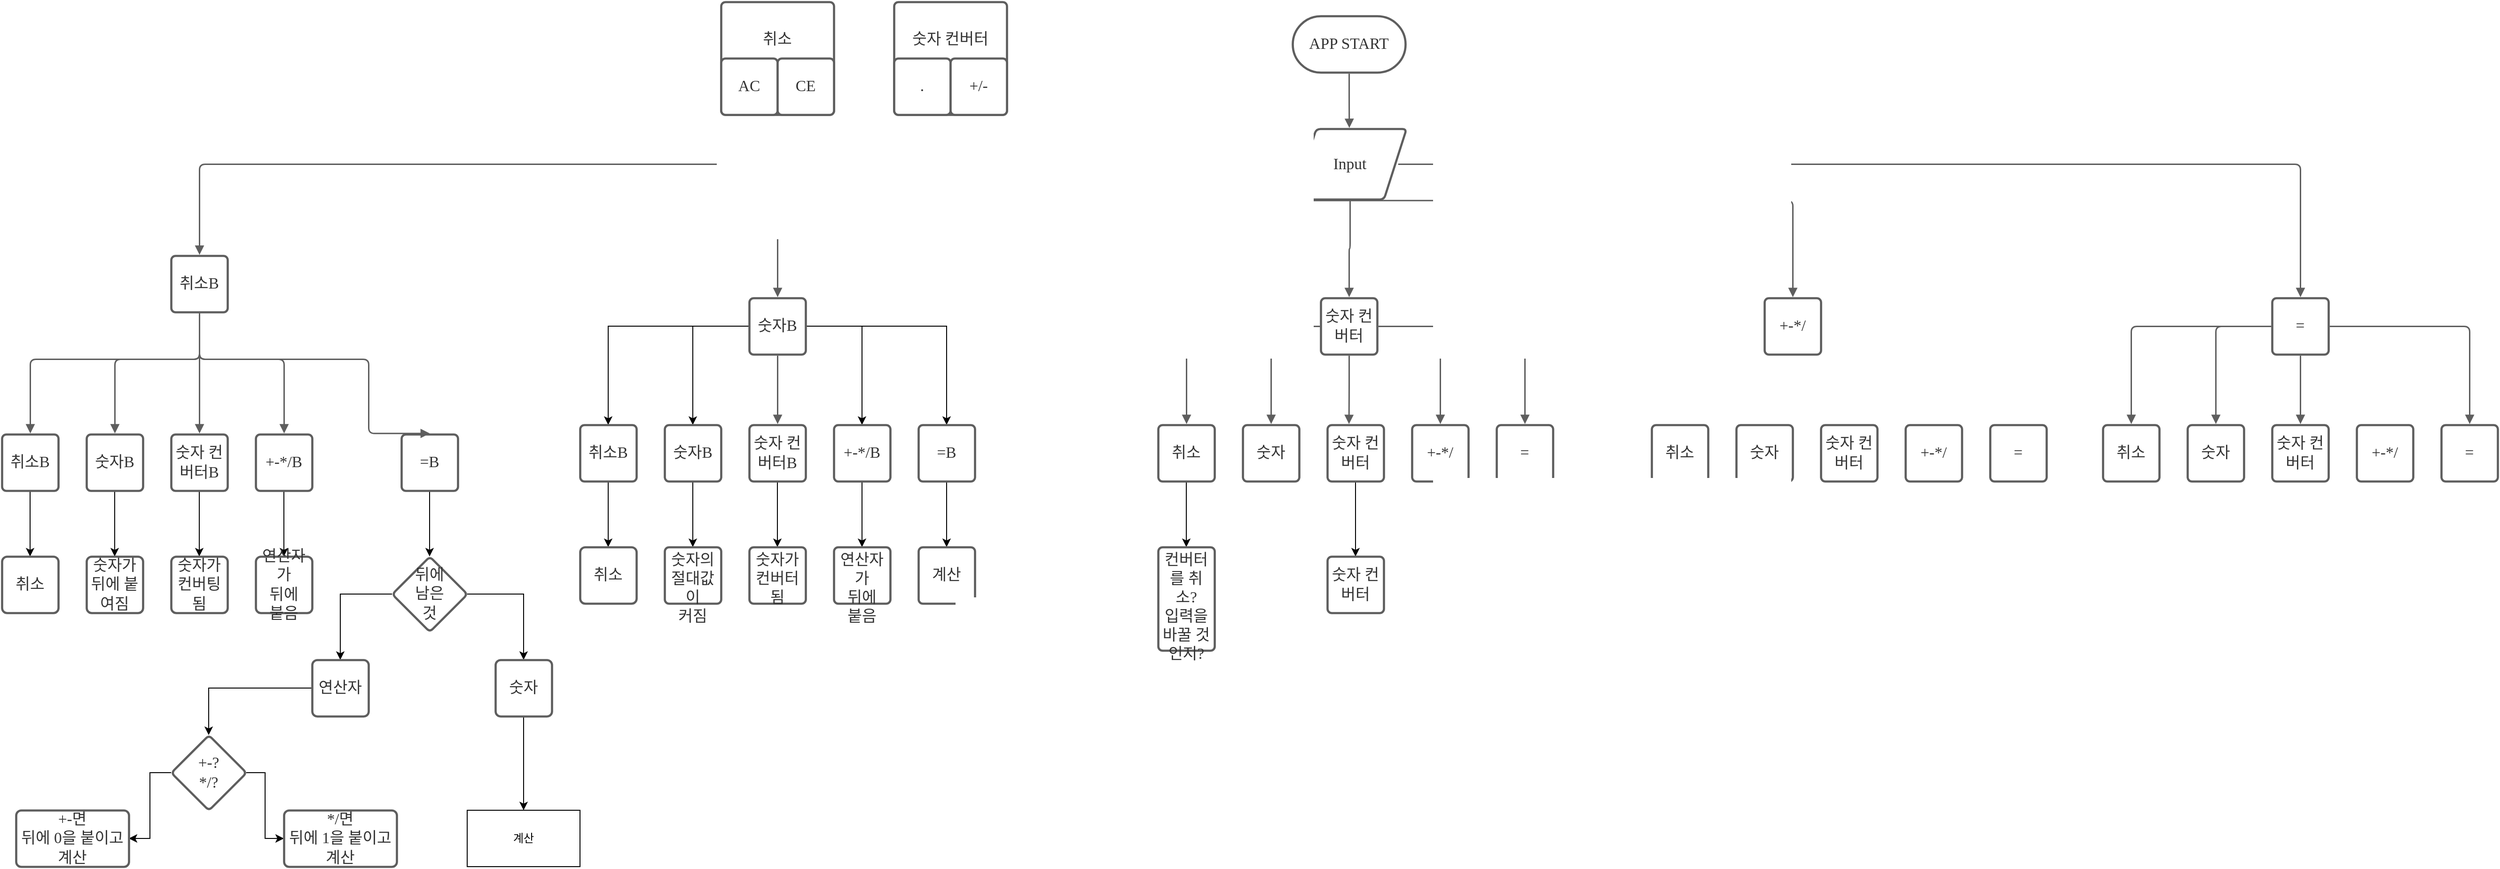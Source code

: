 <mxfile version="14.8.0" type="github" pages="4">
  <diagram id="C5RBs43oDa-KdzZeNtuy" name="Page-1">
    <mxGraphModel dx="2253" dy="801" grid="1" gridSize="10" guides="1" tooltips="1" connect="1" arrows="1" fold="1" page="1" pageScale="1" pageWidth="827" pageHeight="1169" math="0" shadow="0">
      <root>
        <mxCell id="WIyWlLk6GJQsqaUBKTNV-0" />
        <mxCell id="WIyWlLk6GJQsqaUBKTNV-1" parent="WIyWlLk6GJQsqaUBKTNV-0" />
        <UserObject label="숫자 컨버터&#xa;&#xa;" lucidchartObjectId="KyWNMwYH3WZy" id="LHgCffm70DckrtsDiC9W-60">
          <mxCell style="html=1;overflow=block;blockSpacing=1;whiteSpace=wrap;;whiteSpace=wrap;fontSize=16.7;fontFamily=Liberation Serif;fontColor=#333333;spacing=9;strokeColor=#5e5e5e;strokeOpacity=100;rounded=1;absoluteArcSize=1;arcSize=9;strokeWidth=2.3;" parent="WIyWlLk6GJQsqaUBKTNV-1" vertex="1">
            <mxGeometry x="214" y="30" width="120" height="120" as="geometry" />
          </mxCell>
        </UserObject>
        <UserObject label="." lucidchartObjectId="nuVNDIet8_oO" id="LHgCffm70DckrtsDiC9W-61">
          <mxCell style="html=1;overflow=block;blockSpacing=1;whiteSpace=wrap;;whiteSpace=wrap;fontSize=16.7;fontFamily=Liberation Serif;fontColor=#333333;spacing=3.8;strokeColor=#5E5E5E;rounded=1;absoluteArcSize=1;arcSize=9;strokeWidth=2.3;" parent="WIyWlLk6GJQsqaUBKTNV-1" vertex="1">
            <mxGeometry x="214" y="90" width="60" height="60" as="geometry" />
          </mxCell>
        </UserObject>
        <UserObject label="APP START" lucidchartObjectId="mgVNk5NFGN9b" id="LHgCffm70DckrtsDiC9W-62">
          <mxCell style="html=1;overflow=block;blockSpacing=1;whiteSpace=wrap;rounded=1;arcSize=50;whiteSpace=wrap;fontSize=16.7;fontFamily=Liberation Serif;fontColor=#333333;spacing=3.8;strokeColor=#5e5e5e;strokeOpacity=100;strokeWidth=2.3;" parent="WIyWlLk6GJQsqaUBKTNV-1" vertex="1">
            <mxGeometry x="638" y="45" width="120" height="60" as="geometry" />
          </mxCell>
        </UserObject>
        <mxCell id="l8MZ5CgI6nXlYBxxF0XL-36" style="edgeStyle=orthogonalEdgeStyle;rounded=0;orthogonalLoop=1;jettySize=auto;html=1;entryX=0.5;entryY=0;entryDx=0;entryDy=0;" parent="WIyWlLk6GJQsqaUBKTNV-1" source="LHgCffm70DckrtsDiC9W-63" target="LHgCffm70DckrtsDiC9W-89" edge="1">
          <mxGeometry relative="1" as="geometry" />
        </mxCell>
        <mxCell id="l8MZ5CgI6nXlYBxxF0XL-37" style="edgeStyle=orthogonalEdgeStyle;rounded=0;orthogonalLoop=1;jettySize=auto;html=1;" parent="WIyWlLk6GJQsqaUBKTNV-1" source="LHgCffm70DckrtsDiC9W-63" target="LHgCffm70DckrtsDiC9W-86" edge="1">
          <mxGeometry relative="1" as="geometry" />
        </mxCell>
        <mxCell id="l8MZ5CgI6nXlYBxxF0XL-38" style="edgeStyle=orthogonalEdgeStyle;rounded=0;orthogonalLoop=1;jettySize=auto;html=1;" parent="WIyWlLk6GJQsqaUBKTNV-1" source="LHgCffm70DckrtsDiC9W-63" target="LHgCffm70DckrtsDiC9W-87" edge="1">
          <mxGeometry relative="1" as="geometry" />
        </mxCell>
        <mxCell id="l8MZ5CgI6nXlYBxxF0XL-39" style="edgeStyle=orthogonalEdgeStyle;rounded=0;orthogonalLoop=1;jettySize=auto;html=1;" parent="WIyWlLk6GJQsqaUBKTNV-1" source="LHgCffm70DckrtsDiC9W-63" target="LHgCffm70DckrtsDiC9W-88" edge="1">
          <mxGeometry relative="1" as="geometry" />
        </mxCell>
        <UserObject label="숫자B" lucidchartObjectId="FrVNn2fYk4xj" id="LHgCffm70DckrtsDiC9W-63">
          <mxCell style="html=1;overflow=block;blockSpacing=1;whiteSpace=wrap;;whiteSpace=wrap;fontSize=16.7;fontFamily=Liberation Serif;fontColor=#333333;spacing=3.8;strokeColor=#5E5E5E;rounded=1;absoluteArcSize=1;arcSize=9;strokeWidth=2.3;" parent="WIyWlLk6GJQsqaUBKTNV-1" vertex="1">
            <mxGeometry x="60" y="345" width="60" height="60" as="geometry" />
          </mxCell>
        </UserObject>
        <UserObject label="Input" lucidchartObjectId="VtVNoueXyoD4" id="LHgCffm70DckrtsDiC9W-64">
          <mxCell style="html=1;overflow=block;blockSpacing=1;whiteSpace=wrap;shape=parallelogram;perimeter=parallelogramPerimeter;anchorPointDirection=0;whiteSpace=wrap;fontSize=16.7;fontFamily=Liberation Serif;fontColor=#333333;spacing=3.8;strokeColor=#5e5e5e;strokeOpacity=100;rounded=1;absoluteArcSize=1;arcSize=9;strokeWidth=2.3;" parent="WIyWlLk6GJQsqaUBKTNV-1" vertex="1">
            <mxGeometry x="639" y="165" width="120" height="75" as="geometry" />
          </mxCell>
        </UserObject>
        <UserObject label="" lucidchartObjectId="9tVNHRGeXCmq" id="LHgCffm70DckrtsDiC9W-65">
          <mxCell style="html=1;jettySize=18;whiteSpace=wrap;fontSize=13;strokeColor=#5E5E5E;strokeWidth=1.5;rounded=1;arcSize=12;edgeStyle=orthogonalEdgeStyle;startArrow=none;;endArrow=block;endFill=1;;exitX=0.5;exitY=1.019;exitPerimeter=0;entryX=0.493;entryY=-0.015;entryPerimeter=0;" parent="WIyWlLk6GJQsqaUBKTNV-1" source="LHgCffm70DckrtsDiC9W-62" target="LHgCffm70DckrtsDiC9W-64" edge="1">
            <mxGeometry width="100" height="100" relative="1" as="geometry">
              <Array as="points" />
            </mxGeometry>
          </mxCell>
        </UserObject>
        <UserObject label="+-*/" lucidchartObjectId="huVNpf~aIurz" id="LHgCffm70DckrtsDiC9W-66">
          <mxCell style="html=1;overflow=block;blockSpacing=1;whiteSpace=wrap;;whiteSpace=wrap;fontSize=16.7;fontFamily=Liberation Serif;fontColor=#333333;spacing=3.8;strokeColor=#5E5E5E;rounded=1;absoluteArcSize=1;arcSize=9;strokeWidth=2.3;" parent="WIyWlLk6GJQsqaUBKTNV-1" vertex="1">
            <mxGeometry x="1140" y="345" width="60" height="60" as="geometry" />
          </mxCell>
        </UserObject>
        <UserObject label="+/-" lucidchartObjectId="JuVNcj0YmX0R" id="LHgCffm70DckrtsDiC9W-67">
          <mxCell style="html=1;overflow=block;blockSpacing=1;whiteSpace=wrap;;whiteSpace=wrap;fontSize=16.7;fontFamily=Liberation Serif;fontColor=#333333;spacing=3.8;strokeColor=#5E5E5E;rounded=1;absoluteArcSize=1;arcSize=9;strokeWidth=2.3;" parent="WIyWlLk6GJQsqaUBKTNV-1" vertex="1">
            <mxGeometry x="274" y="90" width="60" height="60" as="geometry" />
          </mxCell>
        </UserObject>
        <UserObject label="=" lucidchartObjectId="VuVNXW7MkGjs" id="LHgCffm70DckrtsDiC9W-68">
          <mxCell style="html=1;overflow=block;blockSpacing=1;whiteSpace=wrap;;whiteSpace=wrap;fontSize=16.7;fontFamily=Liberation Serif;fontColor=#333333;spacing=3.8;strokeColor=#5E5E5E;rounded=1;absoluteArcSize=1;arcSize=9;strokeWidth=2.3;" parent="WIyWlLk6GJQsqaUBKTNV-1" vertex="1">
            <mxGeometry x="1680" y="345" width="60" height="60" as="geometry" />
          </mxCell>
        </UserObject>
        <mxCell id="LHgCffm70DckrtsDiC9W-69" value="" style="group;dropTarget=0;" parent="WIyWlLk6GJQsqaUBKTNV-1" vertex="1">
          <mxGeometry x="30" y="30" width="120" height="120" as="geometry" />
        </mxCell>
        <UserObject label="취소&#xa;&#xa;" lucidchartObjectId="tyWNK231tR8q" id="LHgCffm70DckrtsDiC9W-70">
          <mxCell style="html=1;overflow=block;blockSpacing=1;whiteSpace=wrap;;whiteSpace=wrap;fontSize=16.7;fontFamily=Liberation Serif;fontColor=#333333;spacing=3.8;strokeColor=#5e5e5e;strokeOpacity=100;rounded=1;absoluteArcSize=1;arcSize=9;strokeWidth=2.3;" parent="LHgCffm70DckrtsDiC9W-69" vertex="1">
            <mxGeometry width="120" height="120" as="geometry" />
          </mxCell>
        </UserObject>
        <UserObject label="AC" lucidchartObjectId="uuVNdAeCr.8q" id="LHgCffm70DckrtsDiC9W-71">
          <mxCell style="html=1;overflow=block;blockSpacing=1;whiteSpace=wrap;;whiteSpace=wrap;fontSize=16.7;fontFamily=Liberation Serif;fontColor=#333333;spacing=3.8;strokeColor=#5E5E5E;rounded=1;absoluteArcSize=1;arcSize=9;strokeWidth=2.3;" parent="LHgCffm70DckrtsDiC9W-69" vertex="1">
            <mxGeometry y="60" width="60" height="60" as="geometry" />
          </mxCell>
        </UserObject>
        <UserObject label="CE" lucidchartObjectId="CuVNtVET2As3" id="LHgCffm70DckrtsDiC9W-72">
          <mxCell style="html=1;overflow=block;blockSpacing=1;whiteSpace=wrap;;whiteSpace=wrap;fontSize=16.7;fontFamily=Liberation Serif;fontColor=#333333;spacing=3.8;strokeColor=#5E5E5E;rounded=1;absoluteArcSize=1;arcSize=9;strokeWidth=2.3;" parent="LHgCffm70DckrtsDiC9W-69" vertex="1">
            <mxGeometry x="60" y="60" width="60" height="60" as="geometry" />
          </mxCell>
        </UserObject>
        <UserObject label="취소B" lucidchartObjectId="pzWN5SUizB4i" id="LHgCffm70DckrtsDiC9W-73">
          <mxCell style="html=1;overflow=block;blockSpacing=1;whiteSpace=wrap;;whiteSpace=wrap;fontSize=16.7;fontFamily=Liberation Serif;fontColor=#333333;spacing=3.8;strokeColor=#5e5e5e;strokeOpacity=100;rounded=1;absoluteArcSize=1;arcSize=9;strokeWidth=2.3;" parent="WIyWlLk6GJQsqaUBKTNV-1" vertex="1">
            <mxGeometry x="-555" y="300" width="60" height="60" as="geometry" />
          </mxCell>
        </UserObject>
        <UserObject label="" lucidchartObjectId="uzWN5B541Nzq" id="LHgCffm70DckrtsDiC9W-74">
          <mxCell style="html=1;jettySize=18;whiteSpace=wrap;fontSize=13;strokeColor=#5E5E5E;strokeWidth=1.5;rounded=1;arcSize=12;edgeStyle=orthogonalEdgeStyle;startArrow=none;;endArrow=block;endFill=1;;exitX=0.074;exitY=0.5;exitPerimeter=0;entryX=0.5;entryY=-0.019;entryPerimeter=0;" parent="WIyWlLk6GJQsqaUBKTNV-1" source="LHgCffm70DckrtsDiC9W-64" target="LHgCffm70DckrtsDiC9W-73" edge="1">
            <mxGeometry width="100" height="100" relative="1" as="geometry">
              <Array as="points" />
            </mxGeometry>
          </mxCell>
        </UserObject>
        <UserObject label="" lucidchartObjectId="WzWNBxfU9d6w" id="LHgCffm70DckrtsDiC9W-75">
          <mxCell style="html=1;jettySize=18;whiteSpace=wrap;fontSize=13;strokeColor=#5E5E5E;strokeWidth=1.5;rounded=1;arcSize=12;edgeStyle=orthogonalEdgeStyle;startArrow=none;;endArrow=block;endFill=1;;exitX=0.5;exitY=1.015;exitPerimeter=0;entryX=0.5;entryY=-0.019;entryPerimeter=0;" parent="WIyWlLk6GJQsqaUBKTNV-1" source="LHgCffm70DckrtsDiC9W-64" target="LHgCffm70DckrtsDiC9W-63" edge="1">
            <mxGeometry width="100" height="100" relative="1" as="geometry">
              <Array as="points" />
            </mxGeometry>
          </mxCell>
        </UserObject>
        <UserObject label="" lucidchartObjectId="5zWNppFRCRT6" id="LHgCffm70DckrtsDiC9W-76">
          <mxCell style="html=1;jettySize=18;whiteSpace=wrap;fontSize=13;strokeColor=#5E5E5E;strokeWidth=1.5;rounded=1;arcSize=12;edgeStyle=orthogonalEdgeStyle;startArrow=none;;endArrow=block;endFill=1;;exitX=0.5;exitY=1.015;exitPerimeter=0;entryX=0.5;entryY=-0.019;entryPerimeter=0;" parent="WIyWlLk6GJQsqaUBKTNV-1" source="LHgCffm70DckrtsDiC9W-64" target="LHgCffm70DckrtsDiC9W-66" edge="1">
            <mxGeometry width="100" height="100" relative="1" as="geometry">
              <Array as="points" />
            </mxGeometry>
          </mxCell>
        </UserObject>
        <UserObject label="" lucidchartObjectId="8zWNEKR9Epkz" id="LHgCffm70DckrtsDiC9W-77">
          <mxCell style="html=1;jettySize=18;whiteSpace=wrap;fontSize=13;strokeColor=#5E5E5E;strokeWidth=1.5;rounded=1;arcSize=12;edgeStyle=orthogonalEdgeStyle;startArrow=none;;endArrow=block;endFill=1;;exitX=0.926;exitY=0.5;exitPerimeter=0;entryX=0.5;entryY=-0.019;entryPerimeter=0;" parent="WIyWlLk6GJQsqaUBKTNV-1" source="LHgCffm70DckrtsDiC9W-64" target="LHgCffm70DckrtsDiC9W-68" edge="1">
            <mxGeometry width="100" height="100" relative="1" as="geometry">
              <Array as="points" />
            </mxGeometry>
          </mxCell>
        </UserObject>
        <UserObject label="숫자 컨버터" lucidchartObjectId="iAWNhnu0p_EX" id="LHgCffm70DckrtsDiC9W-78">
          <mxCell style="html=1;overflow=block;blockSpacing=1;whiteSpace=wrap;;whiteSpace=wrap;fontSize=16.7;fontFamily=Liberation Serif;fontColor=#333333;spacing=3.8;strokeColor=#5e5e5e;strokeOpacity=100;rounded=1;absoluteArcSize=1;arcSize=9;strokeWidth=2.3;" parent="WIyWlLk6GJQsqaUBKTNV-1" vertex="1">
            <mxGeometry x="668" y="345" width="60" height="60" as="geometry" />
          </mxCell>
        </UserObject>
        <UserObject label="" lucidchartObjectId="yAWNPv2~ir_E" id="LHgCffm70DckrtsDiC9W-79">
          <mxCell style="html=1;jettySize=18;whiteSpace=wrap;fontSize=13;strokeColor=#5E5E5E;strokeWidth=1.5;rounded=1;arcSize=12;edgeStyle=orthogonalEdgeStyle;startArrow=none;;endArrow=block;endFill=1;;exitX=0.5;exitY=1.015;exitPerimeter=0;entryX=0.5;entryY=-0.019;entryPerimeter=0;" parent="WIyWlLk6GJQsqaUBKTNV-1" source="LHgCffm70DckrtsDiC9W-64" target="LHgCffm70DckrtsDiC9W-78" edge="1">
            <mxGeometry width="100" height="100" relative="1" as="geometry">
              <Array as="points" />
            </mxGeometry>
          </mxCell>
        </UserObject>
        <mxCell id="l8MZ5CgI6nXlYBxxF0XL-3" value="" style="edgeStyle=orthogonalEdgeStyle;rounded=0;orthogonalLoop=1;jettySize=auto;html=1;" parent="WIyWlLk6GJQsqaUBKTNV-1" source="LHgCffm70DckrtsDiC9W-80" target="l8MZ5CgI6nXlYBxxF0XL-2" edge="1">
          <mxGeometry relative="1" as="geometry" />
        </mxCell>
        <UserObject label="숫자B" lucidchartObjectId="VAWNCtU7L_xC" id="LHgCffm70DckrtsDiC9W-80">
          <mxCell style="html=1;overflow=block;blockSpacing=1;whiteSpace=wrap;;whiteSpace=wrap;fontSize=16.7;fontFamily=Liberation Serif;fontColor=#333333;spacing=3.8;strokeColor=#5E5E5E;rounded=1;absoluteArcSize=1;arcSize=9;strokeWidth=2.3;" parent="WIyWlLk6GJQsqaUBKTNV-1" vertex="1">
            <mxGeometry x="-645" y="490" width="60" height="60" as="geometry" />
          </mxCell>
        </UserObject>
        <mxCell id="l8MZ5CgI6nXlYBxxF0XL-7" value="" style="edgeStyle=orthogonalEdgeStyle;rounded=0;orthogonalLoop=1;jettySize=auto;html=1;" parent="WIyWlLk6GJQsqaUBKTNV-1" source="LHgCffm70DckrtsDiC9W-81" target="l8MZ5CgI6nXlYBxxF0XL-6" edge="1">
          <mxGeometry relative="1" as="geometry" />
        </mxCell>
        <UserObject label="+-*/B" lucidchartObjectId="VAWNjOx-.~yW" id="LHgCffm70DckrtsDiC9W-81">
          <mxCell style="html=1;overflow=block;blockSpacing=1;whiteSpace=wrap;;whiteSpace=wrap;fontSize=16.7;fontFamily=Liberation Serif;fontColor=#333333;spacing=3.8;strokeColor=#5E5E5E;rounded=1;absoluteArcSize=1;arcSize=9;strokeWidth=2.3;" parent="WIyWlLk6GJQsqaUBKTNV-1" vertex="1">
            <mxGeometry x="-465" y="490" width="60" height="60" as="geometry" />
          </mxCell>
        </UserObject>
        <mxCell id="l8MZ5CgI6nXlYBxxF0XL-12" value="" style="edgeStyle=orthogonalEdgeStyle;rounded=0;orthogonalLoop=1;jettySize=auto;html=1;" parent="WIyWlLk6GJQsqaUBKTNV-1" source="LHgCffm70DckrtsDiC9W-82" target="l8MZ5CgI6nXlYBxxF0XL-11" edge="1">
          <mxGeometry relative="1" as="geometry" />
        </mxCell>
        <UserObject label="=B" lucidchartObjectId="VAWNIYZVF3Uf" id="LHgCffm70DckrtsDiC9W-82">
          <mxCell style="html=1;overflow=block;blockSpacing=1;whiteSpace=wrap;;whiteSpace=wrap;fontSize=16.7;fontFamily=Liberation Serif;fontColor=#333333;spacing=3.8;strokeColor=#5E5E5E;rounded=1;absoluteArcSize=1;arcSize=9;strokeWidth=2.3;" parent="WIyWlLk6GJQsqaUBKTNV-1" vertex="1">
            <mxGeometry x="-310" y="490" width="60" height="60" as="geometry" />
          </mxCell>
        </UserObject>
        <mxCell id="l8MZ5CgI6nXlYBxxF0XL-1" value="" style="edgeStyle=orthogonalEdgeStyle;rounded=0;orthogonalLoop=1;jettySize=auto;html=1;" parent="WIyWlLk6GJQsqaUBKTNV-1" source="LHgCffm70DckrtsDiC9W-83" target="l8MZ5CgI6nXlYBxxF0XL-0" edge="1">
          <mxGeometry relative="1" as="geometry" />
        </mxCell>
        <UserObject label="취소B" lucidchartObjectId="VAWN3B7jyMYn" id="LHgCffm70DckrtsDiC9W-83">
          <mxCell style="html=1;overflow=block;blockSpacing=1;whiteSpace=wrap;;whiteSpace=wrap;fontSize=16.7;fontFamily=Liberation Serif;fontColor=#333333;spacing=3.8;strokeColor=#5e5e5e;strokeOpacity=100;rounded=1;absoluteArcSize=1;arcSize=9;strokeWidth=2.3;" parent="WIyWlLk6GJQsqaUBKTNV-1" vertex="1">
            <mxGeometry x="-735" y="490" width="60" height="60" as="geometry" />
          </mxCell>
        </UserObject>
        <mxCell id="l8MZ5CgI6nXlYBxxF0XL-5" value="" style="edgeStyle=orthogonalEdgeStyle;rounded=0;orthogonalLoop=1;jettySize=auto;html=1;" parent="WIyWlLk6GJQsqaUBKTNV-1" source="LHgCffm70DckrtsDiC9W-84" target="l8MZ5CgI6nXlYBxxF0XL-4" edge="1">
          <mxGeometry relative="1" as="geometry" />
        </mxCell>
        <UserObject label="숫자 컨버터B" lucidchartObjectId="VAWNYlmkgUb." id="LHgCffm70DckrtsDiC9W-84">
          <mxCell style="html=1;overflow=block;blockSpacing=1;whiteSpace=wrap;;whiteSpace=wrap;fontSize=16.7;fontFamily=Liberation Serif;fontColor=#333333;spacing=3.8;strokeColor=#5e5e5e;strokeOpacity=100;rounded=1;absoluteArcSize=1;arcSize=9;strokeWidth=2.3;" parent="WIyWlLk6GJQsqaUBKTNV-1" vertex="1">
            <mxGeometry x="-555" y="490" width="60" height="60" as="geometry" />
          </mxCell>
        </UserObject>
        <UserObject label="" lucidchartObjectId="YBWNUhkeMUw2" id="LHgCffm70DckrtsDiC9W-85">
          <mxCell style="html=1;jettySize=18;whiteSpace=wrap;fontSize=13;strokeColor=#5E5E5E;strokeWidth=1.5;rounded=1;arcSize=12;edgeStyle=orthogonalEdgeStyle;startArrow=none;;endArrow=block;endFill=1;;exitX=0.5;exitY=1.019;exitPerimeter=0;entryX=0.5;entryY=-0.019;entryPerimeter=0;" parent="WIyWlLk6GJQsqaUBKTNV-1" source="LHgCffm70DckrtsDiC9W-63" target="LHgCffm70DckrtsDiC9W-90" edge="1">
            <mxGeometry width="100" height="100" relative="1" as="geometry">
              <Array as="points" />
            </mxGeometry>
          </mxCell>
        </UserObject>
        <mxCell id="l8MZ5CgI6nXlYBxxF0XL-43" value="" style="edgeStyle=orthogonalEdgeStyle;rounded=0;orthogonalLoop=1;jettySize=auto;html=1;" parent="WIyWlLk6GJQsqaUBKTNV-1" source="LHgCffm70DckrtsDiC9W-86" target="l8MZ5CgI6nXlYBxxF0XL-42" edge="1">
          <mxGeometry relative="1" as="geometry" />
        </mxCell>
        <UserObject label="숫자B" lucidchartObjectId="-CWNdIuwsPOV" id="LHgCffm70DckrtsDiC9W-86">
          <mxCell style="html=1;overflow=block;blockSpacing=1;whiteSpace=wrap;;whiteSpace=wrap;fontSize=16.7;fontFamily=Liberation Serif;fontColor=#333333;spacing=3.8;strokeColor=#5E5E5E;rounded=1;absoluteArcSize=1;arcSize=9;strokeWidth=2.3;" parent="WIyWlLk6GJQsqaUBKTNV-1" vertex="1">
            <mxGeometry x="-30" y="480" width="60" height="60" as="geometry" />
          </mxCell>
        </UserObject>
        <mxCell id="l8MZ5CgI6nXlYBxxF0XL-47" value="" style="edgeStyle=orthogonalEdgeStyle;rounded=0;orthogonalLoop=1;jettySize=auto;html=1;" parent="WIyWlLk6GJQsqaUBKTNV-1" source="LHgCffm70DckrtsDiC9W-87" target="l8MZ5CgI6nXlYBxxF0XL-46" edge="1">
          <mxGeometry relative="1" as="geometry" />
        </mxCell>
        <UserObject label="+-*/B" lucidchartObjectId="-CWNX-4qVxLB" id="LHgCffm70DckrtsDiC9W-87">
          <mxCell style="html=1;overflow=block;blockSpacing=1;whiteSpace=wrap;;whiteSpace=wrap;fontSize=16.7;fontFamily=Liberation Serif;fontColor=#333333;spacing=3.8;strokeColor=#5E5E5E;rounded=1;absoluteArcSize=1;arcSize=9;strokeWidth=2.3;" parent="WIyWlLk6GJQsqaUBKTNV-1" vertex="1">
            <mxGeometry x="150" y="480" width="60" height="60" as="geometry" />
          </mxCell>
        </UserObject>
        <mxCell id="l8MZ5CgI6nXlYBxxF0XL-49" value="" style="edgeStyle=orthogonalEdgeStyle;rounded=0;orthogonalLoop=1;jettySize=auto;html=1;" parent="WIyWlLk6GJQsqaUBKTNV-1" source="LHgCffm70DckrtsDiC9W-88" target="l8MZ5CgI6nXlYBxxF0XL-48" edge="1">
          <mxGeometry relative="1" as="geometry" />
        </mxCell>
        <UserObject label="=B" lucidchartObjectId="-CWNwePAIb5S" id="LHgCffm70DckrtsDiC9W-88">
          <mxCell style="html=1;overflow=block;blockSpacing=1;whiteSpace=wrap;;whiteSpace=wrap;fontSize=16.7;fontFamily=Liberation Serif;fontColor=#333333;spacing=3.8;strokeColor=#5E5E5E;rounded=1;absoluteArcSize=1;arcSize=9;strokeWidth=2.3;" parent="WIyWlLk6GJQsqaUBKTNV-1" vertex="1">
            <mxGeometry x="240" y="480" width="60" height="60" as="geometry" />
          </mxCell>
        </UserObject>
        <mxCell id="l8MZ5CgI6nXlYBxxF0XL-41" value="" style="edgeStyle=orthogonalEdgeStyle;rounded=0;orthogonalLoop=1;jettySize=auto;html=1;" parent="WIyWlLk6GJQsqaUBKTNV-1" source="LHgCffm70DckrtsDiC9W-89" target="l8MZ5CgI6nXlYBxxF0XL-40" edge="1">
          <mxGeometry relative="1" as="geometry" />
        </mxCell>
        <UserObject label="취소B" lucidchartObjectId="-CWNaBy1x~v." id="LHgCffm70DckrtsDiC9W-89">
          <mxCell style="html=1;overflow=block;blockSpacing=1;whiteSpace=wrap;;whiteSpace=wrap;fontSize=16.7;fontFamily=Liberation Serif;fontColor=#333333;spacing=3.8;strokeColor=#5e5e5e;strokeOpacity=100;rounded=1;absoluteArcSize=1;arcSize=9;strokeWidth=2.3;" parent="WIyWlLk6GJQsqaUBKTNV-1" vertex="1">
            <mxGeometry x="-120" y="480" width="60" height="60" as="geometry" />
          </mxCell>
        </UserObject>
        <mxCell id="l8MZ5CgI6nXlYBxxF0XL-45" value="" style="edgeStyle=orthogonalEdgeStyle;rounded=0;orthogonalLoop=1;jettySize=auto;html=1;" parent="WIyWlLk6GJQsqaUBKTNV-1" source="LHgCffm70DckrtsDiC9W-90" target="l8MZ5CgI6nXlYBxxF0XL-44" edge="1">
          <mxGeometry relative="1" as="geometry" />
        </mxCell>
        <UserObject label="숫자 컨버터B" lucidchartObjectId="-CWNiwfdcrNu" id="LHgCffm70DckrtsDiC9W-90">
          <mxCell style="html=1;overflow=block;blockSpacing=1;whiteSpace=wrap;;whiteSpace=wrap;fontSize=16.7;fontFamily=Liberation Serif;fontColor=#333333;spacing=3.8;strokeColor=#5e5e5e;strokeOpacity=100;rounded=1;absoluteArcSize=1;arcSize=9;strokeWidth=2.3;" parent="WIyWlLk6GJQsqaUBKTNV-1" vertex="1">
            <mxGeometry x="60" y="480" width="60" height="60" as="geometry" />
          </mxCell>
        </UserObject>
        <UserObject label="숫자" lucidchartObjectId="pDWNaYc4GsOQ" id="LHgCffm70DckrtsDiC9W-91">
          <mxCell style="html=1;overflow=block;blockSpacing=1;whiteSpace=wrap;;whiteSpace=wrap;fontSize=16.7;fontFamily=Liberation Serif;fontColor=#333333;spacing=3.8;strokeColor=#5E5E5E;rounded=1;absoluteArcSize=1;arcSize=9;strokeWidth=2.3;" parent="WIyWlLk6GJQsqaUBKTNV-1" vertex="1">
            <mxGeometry x="585" y="480" width="60" height="60" as="geometry" />
          </mxCell>
        </UserObject>
        <UserObject label="+-*/" lucidchartObjectId="pDWNeIke1l2_" id="LHgCffm70DckrtsDiC9W-92">
          <mxCell style="html=1;overflow=block;blockSpacing=1;whiteSpace=wrap;;whiteSpace=wrap;fontSize=16.7;fontFamily=Liberation Serif;fontColor=#333333;spacing=3.8;strokeColor=#5E5E5E;rounded=1;absoluteArcSize=1;arcSize=9;strokeWidth=2.3;" parent="WIyWlLk6GJQsqaUBKTNV-1" vertex="1">
            <mxGeometry x="765" y="480" width="60" height="60" as="geometry" />
          </mxCell>
        </UserObject>
        <UserObject label="=" lucidchartObjectId="pDWNMKfy0GQz" id="LHgCffm70DckrtsDiC9W-93">
          <mxCell style="html=1;overflow=block;blockSpacing=1;whiteSpace=wrap;;whiteSpace=wrap;fontSize=16.7;fontFamily=Liberation Serif;fontColor=#333333;spacing=3.8;strokeColor=#5E5E5E;rounded=1;absoluteArcSize=1;arcSize=9;strokeWidth=2.3;" parent="WIyWlLk6GJQsqaUBKTNV-1" vertex="1">
            <mxGeometry x="855" y="480" width="60" height="60" as="geometry" />
          </mxCell>
        </UserObject>
        <mxCell id="l8MZ5CgI6nXlYBxxF0XL-51" value="" style="edgeStyle=orthogonalEdgeStyle;rounded=0;orthogonalLoop=1;jettySize=auto;html=1;" parent="WIyWlLk6GJQsqaUBKTNV-1" source="LHgCffm70DckrtsDiC9W-94" target="l8MZ5CgI6nXlYBxxF0XL-50" edge="1">
          <mxGeometry relative="1" as="geometry" />
        </mxCell>
        <UserObject label="취소" lucidchartObjectId="pDWNdVCs~D7K" id="LHgCffm70DckrtsDiC9W-94">
          <mxCell style="html=1;overflow=block;blockSpacing=1;whiteSpace=wrap;;whiteSpace=wrap;fontSize=16.7;fontFamily=Liberation Serif;fontColor=#333333;spacing=3.8;strokeColor=#5e5e5e;strokeOpacity=100;rounded=1;absoluteArcSize=1;arcSize=9;strokeWidth=2.3;" parent="WIyWlLk6GJQsqaUBKTNV-1" vertex="1">
            <mxGeometry x="495" y="480" width="60" height="60" as="geometry" />
          </mxCell>
        </UserObject>
        <mxCell id="l8MZ5CgI6nXlYBxxF0XL-55" value="" style="edgeStyle=orthogonalEdgeStyle;rounded=0;orthogonalLoop=1;jettySize=auto;html=1;" parent="WIyWlLk6GJQsqaUBKTNV-1" source="LHgCffm70DckrtsDiC9W-95" target="l8MZ5CgI6nXlYBxxF0XL-54" edge="1">
          <mxGeometry relative="1" as="geometry" />
        </mxCell>
        <UserObject label="숫자 컨버터" lucidchartObjectId="pDWNcTIIC2K_" id="LHgCffm70DckrtsDiC9W-95">
          <mxCell style="html=1;overflow=block;blockSpacing=1;whiteSpace=wrap;;whiteSpace=wrap;fontSize=16.7;fontFamily=Liberation Serif;fontColor=#333333;spacing=3.8;strokeColor=#5e5e5e;strokeOpacity=100;rounded=1;absoluteArcSize=1;arcSize=9;strokeWidth=2.3;" parent="WIyWlLk6GJQsqaUBKTNV-1" vertex="1">
            <mxGeometry x="675" y="480" width="60" height="60" as="geometry" />
          </mxCell>
        </UserObject>
        <UserObject label="숫자" lucidchartObjectId="RDWNTMhx3S.f" id="LHgCffm70DckrtsDiC9W-96">
          <mxCell style="html=1;overflow=block;blockSpacing=1;whiteSpace=wrap;;whiteSpace=wrap;fontSize=16.7;fontFamily=Liberation Serif;fontColor=#333333;spacing=3.8;strokeColor=#5E5E5E;rounded=1;absoluteArcSize=1;arcSize=9;strokeWidth=2.3;" parent="WIyWlLk6GJQsqaUBKTNV-1" vertex="1">
            <mxGeometry x="1110" y="480" width="60" height="60" as="geometry" />
          </mxCell>
        </UserObject>
        <UserObject label="+-*/" lucidchartObjectId="RDWNgylKgni7" id="LHgCffm70DckrtsDiC9W-97">
          <mxCell style="html=1;overflow=block;blockSpacing=1;whiteSpace=wrap;;whiteSpace=wrap;fontSize=16.7;fontFamily=Liberation Serif;fontColor=#333333;spacing=3.8;strokeColor=#5E5E5E;rounded=1;absoluteArcSize=1;arcSize=9;strokeWidth=2.3;" parent="WIyWlLk6GJQsqaUBKTNV-1" vertex="1">
            <mxGeometry x="1290" y="480" width="60" height="60" as="geometry" />
          </mxCell>
        </UserObject>
        <UserObject label="=" lucidchartObjectId="RDWNwD.DXgcY" id="LHgCffm70DckrtsDiC9W-98">
          <mxCell style="html=1;overflow=block;blockSpacing=1;whiteSpace=wrap;;whiteSpace=wrap;fontSize=16.7;fontFamily=Liberation Serif;fontColor=#333333;spacing=3.8;strokeColor=#5E5E5E;rounded=1;absoluteArcSize=1;arcSize=9;strokeWidth=2.3;" parent="WIyWlLk6GJQsqaUBKTNV-1" vertex="1">
            <mxGeometry x="1380" y="480" width="60" height="60" as="geometry" />
          </mxCell>
        </UserObject>
        <UserObject label="취소" lucidchartObjectId="RDWNLELBqpMG" id="LHgCffm70DckrtsDiC9W-99">
          <mxCell style="html=1;overflow=block;blockSpacing=1;whiteSpace=wrap;;whiteSpace=wrap;fontSize=16.7;fontFamily=Liberation Serif;fontColor=#333333;spacing=3.8;strokeColor=#5e5e5e;strokeOpacity=100;rounded=1;absoluteArcSize=1;arcSize=9;strokeWidth=2.3;" parent="WIyWlLk6GJQsqaUBKTNV-1" vertex="1">
            <mxGeometry x="1020" y="480" width="60" height="60" as="geometry" />
          </mxCell>
        </UserObject>
        <UserObject label="숫자 컨버터" lucidchartObjectId="RDWNYVXhBpAC" id="LHgCffm70DckrtsDiC9W-100">
          <mxCell style="html=1;overflow=block;blockSpacing=1;whiteSpace=wrap;;whiteSpace=wrap;fontSize=16.7;fontFamily=Liberation Serif;fontColor=#333333;spacing=3.8;strokeColor=#5e5e5e;strokeOpacity=100;rounded=1;absoluteArcSize=1;arcSize=9;strokeWidth=2.3;" parent="WIyWlLk6GJQsqaUBKTNV-1" vertex="1">
            <mxGeometry x="1200" y="480" width="60" height="60" as="geometry" />
          </mxCell>
        </UserObject>
        <UserObject label="숫자" lucidchartObjectId="VDWNOdi5buN4" id="LHgCffm70DckrtsDiC9W-101">
          <mxCell style="html=1;overflow=block;blockSpacing=1;whiteSpace=wrap;;whiteSpace=wrap;fontSize=16.7;fontFamily=Liberation Serif;fontColor=#333333;spacing=3.8;strokeColor=#5E5E5E;rounded=1;absoluteArcSize=1;arcSize=9;strokeWidth=2.3;" parent="WIyWlLk6GJQsqaUBKTNV-1" vertex="1">
            <mxGeometry x="1590" y="480" width="60" height="60" as="geometry" />
          </mxCell>
        </UserObject>
        <UserObject label="+-*/" lucidchartObjectId="VDWNwym2ruTh" id="LHgCffm70DckrtsDiC9W-102">
          <mxCell style="html=1;overflow=block;blockSpacing=1;whiteSpace=wrap;;whiteSpace=wrap;fontSize=16.7;fontFamily=Liberation Serif;fontColor=#333333;spacing=3.8;strokeColor=#5E5E5E;rounded=1;absoluteArcSize=1;arcSize=9;strokeWidth=2.3;" parent="WIyWlLk6GJQsqaUBKTNV-1" vertex="1">
            <mxGeometry x="1770" y="480" width="60" height="60" as="geometry" />
          </mxCell>
        </UserObject>
        <UserObject label="=" lucidchartObjectId="VDWNTohvCk~K" id="LHgCffm70DckrtsDiC9W-103">
          <mxCell style="html=1;overflow=block;blockSpacing=1;whiteSpace=wrap;;whiteSpace=wrap;fontSize=16.7;fontFamily=Liberation Serif;fontColor=#333333;spacing=3.8;strokeColor=#5E5E5E;rounded=1;absoluteArcSize=1;arcSize=9;strokeWidth=2.3;" parent="WIyWlLk6GJQsqaUBKTNV-1" vertex="1">
            <mxGeometry x="1860" y="480" width="60" height="60" as="geometry" />
          </mxCell>
        </UserObject>
        <UserObject label="취소" lucidchartObjectId="VDWNFan4HmiI" id="LHgCffm70DckrtsDiC9W-104">
          <mxCell style="html=1;overflow=block;blockSpacing=1;whiteSpace=wrap;;whiteSpace=wrap;fontSize=16.7;fontFamily=Liberation Serif;fontColor=#333333;spacing=3.8;strokeColor=#5e5e5e;strokeOpacity=100;rounded=1;absoluteArcSize=1;arcSize=9;strokeWidth=2.3;" parent="WIyWlLk6GJQsqaUBKTNV-1" vertex="1">
            <mxGeometry x="1500" y="480" width="60" height="60" as="geometry" />
          </mxCell>
        </UserObject>
        <UserObject label="숫자 컨버터" lucidchartObjectId="VDWNVU_6s1PR" id="LHgCffm70DckrtsDiC9W-105">
          <mxCell style="html=1;overflow=block;blockSpacing=1;whiteSpace=wrap;;whiteSpace=wrap;fontSize=16.7;fontFamily=Liberation Serif;fontColor=#333333;spacing=3.8;strokeColor=#5e5e5e;strokeOpacity=100;rounded=1;absoluteArcSize=1;arcSize=9;strokeWidth=2.3;" parent="WIyWlLk6GJQsqaUBKTNV-1" vertex="1">
            <mxGeometry x="1680" y="480" width="60" height="60" as="geometry" />
          </mxCell>
        </UserObject>
        <UserObject label="" lucidchartObjectId="gEWNYRE~JRFa" id="LHgCffm70DckrtsDiC9W-106">
          <mxCell style="html=1;jettySize=18;whiteSpace=wrap;fontSize=13;strokeColor=#5E5E5E;strokeWidth=1.5;rounded=1;arcSize=12;edgeStyle=orthogonalEdgeStyle;startArrow=none;;endArrow=block;endFill=1;;exitX=0.5;exitY=1.019;exitPerimeter=0;entryX=0.38;entryY=-0.019;entryPerimeter=0;" parent="WIyWlLk6GJQsqaUBKTNV-1" source="LHgCffm70DckrtsDiC9W-78" target="LHgCffm70DckrtsDiC9W-95" edge="1">
            <mxGeometry width="100" height="100" relative="1" as="geometry">
              <Array as="points" />
            </mxGeometry>
          </mxCell>
        </UserObject>
        <UserObject label="" lucidchartObjectId="MEWNzr0UJWp8" id="LHgCffm70DckrtsDiC9W-107">
          <mxCell style="html=1;jettySize=18;whiteSpace=wrap;fontSize=13;strokeColor=#5E5E5E;strokeWidth=1.5;rounded=1;arcSize=12;edgeStyle=orthogonalEdgeStyle;startArrow=none;;endArrow=block;endFill=1;;exitX=0.5;exitY=1.019;exitPerimeter=0;entryX=0.5;entryY=-0.019;entryPerimeter=0;" parent="WIyWlLk6GJQsqaUBKTNV-1" source="LHgCffm70DckrtsDiC9W-73" target="LHgCffm70DckrtsDiC9W-83" edge="1">
            <mxGeometry width="100" height="100" relative="1" as="geometry">
              <Array as="points">
                <mxPoint x="-525" y="410" />
                <mxPoint x="-705" y="410" />
              </Array>
            </mxGeometry>
          </mxCell>
        </UserObject>
        <UserObject label="" lucidchartObjectId="UEWNK8NKEa57" id="LHgCffm70DckrtsDiC9W-108">
          <mxCell style="html=1;jettySize=18;whiteSpace=wrap;fontSize=13;strokeColor=#5E5E5E;strokeWidth=1.5;rounded=1;arcSize=12;edgeStyle=orthogonalEdgeStyle;startArrow=none;;endArrow=block;endFill=1;;exitX=0.5;exitY=1.019;exitPerimeter=0;entryX=0.5;entryY=-0.019;entryPerimeter=0;" parent="WIyWlLk6GJQsqaUBKTNV-1" source="LHgCffm70DckrtsDiC9W-73" target="LHgCffm70DckrtsDiC9W-80" edge="1">
            <mxGeometry width="100" height="100" relative="1" as="geometry">
              <Array as="points">
                <mxPoint x="-525" y="410" />
                <mxPoint x="-615" y="410" />
              </Array>
            </mxGeometry>
          </mxCell>
        </UserObject>
        <UserObject label="" lucidchartObjectId="VEWN-JIzgLSH" id="LHgCffm70DckrtsDiC9W-109">
          <mxCell style="html=1;jettySize=18;whiteSpace=wrap;fontSize=13;strokeColor=#5E5E5E;strokeWidth=1.5;rounded=1;arcSize=12;edgeStyle=orthogonalEdgeStyle;startArrow=none;;endArrow=block;endFill=1;;exitX=-0.019;exitY=0.5;exitPerimeter=0;entryX=0.5;entryY=-0.019;entryPerimeter=0;" parent="WIyWlLk6GJQsqaUBKTNV-1" source="LHgCffm70DckrtsDiC9W-68" target="LHgCffm70DckrtsDiC9W-104" edge="1">
            <mxGeometry width="100" height="100" relative="1" as="geometry">
              <Array as="points" />
            </mxGeometry>
          </mxCell>
        </UserObject>
        <UserObject label="" lucidchartObjectId="XEWNRXw2-PNv" id="LHgCffm70DckrtsDiC9W-110">
          <mxCell style="html=1;jettySize=18;whiteSpace=wrap;fontSize=13;strokeColor=#5E5E5E;strokeWidth=1.5;rounded=1;arcSize=12;edgeStyle=orthogonalEdgeStyle;startArrow=none;;endArrow=block;endFill=1;;exitX=0.5;exitY=1.019;exitPerimeter=0;entryX=0.5;entryY=-0.019;entryPerimeter=0;" parent="WIyWlLk6GJQsqaUBKTNV-1" source="LHgCffm70DckrtsDiC9W-73" target="LHgCffm70DckrtsDiC9W-84" edge="1">
            <mxGeometry width="100" height="100" relative="1" as="geometry">
              <Array as="points" />
            </mxGeometry>
          </mxCell>
        </UserObject>
        <UserObject label="" lucidchartObjectId="XEWNcOTtr_OQ" id="LHgCffm70DckrtsDiC9W-111">
          <mxCell style="html=1;jettySize=18;whiteSpace=wrap;fontSize=13;strokeColor=#5E5E5E;strokeWidth=1.5;rounded=1;arcSize=12;edgeStyle=orthogonalEdgeStyle;startArrow=none;;endArrow=block;endFill=1;;exitX=0.5;exitY=1.019;exitPerimeter=0;entryX=0.5;entryY=-0.019;entryPerimeter=0;" parent="WIyWlLk6GJQsqaUBKTNV-1" source="LHgCffm70DckrtsDiC9W-68" target="LHgCffm70DckrtsDiC9W-105" edge="1">
            <mxGeometry width="100" height="100" relative="1" as="geometry">
              <Array as="points" />
            </mxGeometry>
          </mxCell>
        </UserObject>
        <UserObject label="" lucidchartObjectId="EEWNwZe2ftB1" id="LHgCffm70DckrtsDiC9W-112">
          <mxCell style="html=1;jettySize=18;whiteSpace=wrap;fontSize=13;strokeColor=#5E5E5E;strokeWidth=1.5;rounded=1;arcSize=12;edgeStyle=orthogonalEdgeStyle;startArrow=none;;endArrow=block;endFill=1;;exitX=-0.019;exitY=0.5;exitPerimeter=0;entryX=0.5;entryY=-0.019;entryPerimeter=0;" parent="WIyWlLk6GJQsqaUBKTNV-1" source="LHgCffm70DckrtsDiC9W-78" target="LHgCffm70DckrtsDiC9W-94" edge="1">
            <mxGeometry width="100" height="100" relative="1" as="geometry">
              <Array as="points" />
            </mxGeometry>
          </mxCell>
        </UserObject>
        <UserObject label="" lucidchartObjectId="1EWN1q..oMwO" id="LHgCffm70DckrtsDiC9W-113">
          <mxCell style="html=1;jettySize=18;whiteSpace=wrap;fontSize=13;strokeColor=#5E5E5E;strokeWidth=1.5;rounded=1;arcSize=12;edgeStyle=orthogonalEdgeStyle;startArrow=none;;endArrow=block;endFill=1;;exitX=-0.019;exitY=0.5;exitPerimeter=0;entryX=0.5;entryY=-0.019;entryPerimeter=0;" parent="WIyWlLk6GJQsqaUBKTNV-1" source="LHgCffm70DckrtsDiC9W-68" target="LHgCffm70DckrtsDiC9W-101" edge="1">
            <mxGeometry width="100" height="100" relative="1" as="geometry">
              <Array as="points" />
            </mxGeometry>
          </mxCell>
        </UserObject>
        <UserObject label="" lucidchartObjectId="4EWNiy2Uqg0b" id="LHgCffm70DckrtsDiC9W-114">
          <mxCell style="html=1;jettySize=18;whiteSpace=wrap;fontSize=13;strokeColor=#5E5E5E;strokeWidth=1.5;rounded=1;arcSize=12;edgeStyle=orthogonalEdgeStyle;startArrow=none;;endArrow=block;endFill=1;;exitX=0.5;exitY=1.019;exitPerimeter=0;entryX=0.5;entryY=-0.019;entryPerimeter=0;" parent="WIyWlLk6GJQsqaUBKTNV-1" source="LHgCffm70DckrtsDiC9W-73" target="LHgCffm70DckrtsDiC9W-81" edge="1">
            <mxGeometry width="100" height="100" relative="1" as="geometry">
              <Array as="points">
                <mxPoint x="-525" y="410" />
                <mxPoint x="-435" y="410" />
              </Array>
            </mxGeometry>
          </mxCell>
        </UserObject>
        <UserObject label="" lucidchartObjectId="IEWNBm-4~p1u" id="LHgCffm70DckrtsDiC9W-115">
          <mxCell style="html=1;jettySize=18;whiteSpace=wrap;fontSize=13;strokeColor=#5E5E5E;strokeWidth=1.5;rounded=1;arcSize=12;edgeStyle=orthogonalEdgeStyle;startArrow=none;;endArrow=block;endFill=1;;exitX=-0.019;exitY=0.5;exitPerimeter=0;entryX=0.5;entryY=-0.019;entryPerimeter=0;" parent="WIyWlLk6GJQsqaUBKTNV-1" source="LHgCffm70DckrtsDiC9W-78" target="LHgCffm70DckrtsDiC9W-91" edge="1">
            <mxGeometry width="100" height="100" relative="1" as="geometry">
              <Array as="points" />
            </mxGeometry>
          </mxCell>
        </UserObject>
        <UserObject label="" lucidchartObjectId="5EWN4HyRW~6H" id="LHgCffm70DckrtsDiC9W-116">
          <mxCell style="html=1;jettySize=18;whiteSpace=wrap;fontSize=13;strokeColor=#5E5E5E;strokeWidth=1.5;rounded=1;arcSize=12;edgeStyle=orthogonalEdgeStyle;startArrow=none;;endArrow=block;endFill=1;;exitX=1.019;exitY=0.5;exitPerimeter=0;entryX=0.5;entryY=-0.019;entryPerimeter=0;" parent="WIyWlLk6GJQsqaUBKTNV-1" source="LHgCffm70DckrtsDiC9W-68" target="LHgCffm70DckrtsDiC9W-103" edge="1">
            <mxGeometry width="100" height="100" relative="1" as="geometry">
              <Array as="points" />
            </mxGeometry>
          </mxCell>
        </UserObject>
        <UserObject label="" lucidchartObjectId="LEWNVd-TC9U5" id="LHgCffm70DckrtsDiC9W-117">
          <mxCell style="html=1;jettySize=18;whiteSpace=wrap;fontSize=13;strokeColor=#5E5E5E;strokeWidth=1.5;rounded=1;arcSize=12;edgeStyle=orthogonalEdgeStyle;startArrow=none;;endArrow=block;endFill=1;;exitX=1.019;exitY=0.5;exitPerimeter=0;entryX=0.5;entryY=-0.019;entryPerimeter=0;" parent="WIyWlLk6GJQsqaUBKTNV-1" source="LHgCffm70DckrtsDiC9W-78" target="LHgCffm70DckrtsDiC9W-93" edge="1">
            <mxGeometry width="100" height="100" relative="1" as="geometry">
              <Array as="points" />
            </mxGeometry>
          </mxCell>
        </UserObject>
        <UserObject label="" lucidchartObjectId="7EWNrCyqBbsp" id="LHgCffm70DckrtsDiC9W-118">
          <mxCell style="html=1;jettySize=18;whiteSpace=wrap;fontSize=13;strokeColor=#5E5E5E;strokeWidth=1.5;rounded=1;arcSize=12;edgeStyle=orthogonalEdgeStyle;startArrow=none;;endArrow=block;endFill=1;;exitX=0.5;exitY=1.019;exitPerimeter=0;entryX=0.5;entryY=-0.019;entryPerimeter=0;" parent="WIyWlLk6GJQsqaUBKTNV-1" source="LHgCffm70DckrtsDiC9W-73" target="LHgCffm70DckrtsDiC9W-82" edge="1">
            <mxGeometry width="100" height="100" relative="1" as="geometry">
              <Array as="points">
                <mxPoint x="-525" y="410" />
                <mxPoint x="-345" y="410" />
              </Array>
            </mxGeometry>
          </mxCell>
        </UserObject>
        <UserObject label="" lucidchartObjectId="NEWNatX10Vh6" id="LHgCffm70DckrtsDiC9W-119">
          <mxCell style="html=1;jettySize=18;whiteSpace=wrap;fontSize=13;strokeColor=#5E5E5E;strokeWidth=1.5;rounded=1;arcSize=12;edgeStyle=orthogonalEdgeStyle;startArrow=none;;endArrow=block;endFill=1;;exitX=1.019;exitY=0.5;exitPerimeter=0;entryX=0.5;entryY=-0.019;entryPerimeter=0;" parent="WIyWlLk6GJQsqaUBKTNV-1" source="LHgCffm70DckrtsDiC9W-78" target="LHgCffm70DckrtsDiC9W-92" edge="1">
            <mxGeometry width="100" height="100" relative="1" as="geometry">
              <Array as="points" />
            </mxGeometry>
          </mxCell>
        </UserObject>
        <mxCell id="l8MZ5CgI6nXlYBxxF0XL-0" value="취소" style="whiteSpace=wrap;html=1;rounded=1;fontFamily=Liberation Serif;fontSize=16.7;fontColor=#333333;strokeColor=#5e5e5e;strokeWidth=2.3;spacing=3.8;arcSize=9;" parent="WIyWlLk6GJQsqaUBKTNV-1" vertex="1">
          <mxGeometry x="-735" y="620" width="60" height="60" as="geometry" />
        </mxCell>
        <mxCell id="l8MZ5CgI6nXlYBxxF0XL-2" value="숫자가 뒤에 붙여짐" style="whiteSpace=wrap;html=1;rounded=1;fontFamily=Liberation Serif;fontSize=16.7;fontColor=#333333;strokeColor=#5E5E5E;strokeWidth=2.3;spacing=3.8;arcSize=9;" parent="WIyWlLk6GJQsqaUBKTNV-1" vertex="1">
          <mxGeometry x="-645" y="620" width="60" height="60" as="geometry" />
        </mxCell>
        <mxCell id="l8MZ5CgI6nXlYBxxF0XL-4" value="숫자가&lt;br&gt;컨버팅됨" style="whiteSpace=wrap;html=1;rounded=1;fontFamily=Liberation Serif;fontSize=16.7;fontColor=#333333;strokeColor=#5e5e5e;strokeWidth=2.3;spacing=3.8;arcSize=9;" parent="WIyWlLk6GJQsqaUBKTNV-1" vertex="1">
          <mxGeometry x="-555" y="620" width="60" height="60" as="geometry" />
        </mxCell>
        <mxCell id="l8MZ5CgI6nXlYBxxF0XL-6" value="연산자가&lt;br&gt;뒤에&lt;br&gt;붙음" style="whiteSpace=wrap;html=1;rounded=1;fontFamily=Liberation Serif;fontSize=16.7;fontColor=#333333;strokeColor=#5E5E5E;strokeWidth=2.3;spacing=3.8;arcSize=9;" parent="WIyWlLk6GJQsqaUBKTNV-1" vertex="1">
          <mxGeometry x="-465" y="620" width="60" height="60" as="geometry" />
        </mxCell>
        <mxCell id="l8MZ5CgI6nXlYBxxF0XL-17" value="" style="edgeStyle=orthogonalEdgeStyle;rounded=0;orthogonalLoop=1;jettySize=auto;html=1;" parent="WIyWlLk6GJQsqaUBKTNV-1" source="l8MZ5CgI6nXlYBxxF0XL-11" target="l8MZ5CgI6nXlYBxxF0XL-16" edge="1">
          <mxGeometry relative="1" as="geometry" />
        </mxCell>
        <mxCell id="l8MZ5CgI6nXlYBxxF0XL-20" value="" style="edgeStyle=orthogonalEdgeStyle;rounded=0;orthogonalLoop=1;jettySize=auto;html=1;" parent="WIyWlLk6GJQsqaUBKTNV-1" source="l8MZ5CgI6nXlYBxxF0XL-11" target="l8MZ5CgI6nXlYBxxF0XL-19" edge="1">
          <mxGeometry relative="1" as="geometry" />
        </mxCell>
        <mxCell id="l8MZ5CgI6nXlYBxxF0XL-11" value="뒤에&lt;br&gt;남은&lt;br&gt;것" style="rhombus;whiteSpace=wrap;html=1;rounded=1;fontFamily=Liberation Serif;fontSize=16.7;fontColor=#333333;strokeColor=#5E5E5E;strokeWidth=2.3;spacing=3.8;arcSize=9;" parent="WIyWlLk6GJQsqaUBKTNV-1" vertex="1">
          <mxGeometry x="-320" y="620" width="80" height="80" as="geometry" />
        </mxCell>
        <mxCell id="l8MZ5CgI6nXlYBxxF0XL-21" style="edgeStyle=orthogonalEdgeStyle;rounded=0;orthogonalLoop=1;jettySize=auto;html=1;" parent="WIyWlLk6GJQsqaUBKTNV-1" source="l8MZ5CgI6nXlYBxxF0XL-16" target="l8MZ5CgI6nXlYBxxF0XL-22" edge="1">
          <mxGeometry relative="1" as="geometry">
            <mxPoint x="-180" y="920" as="targetPoint" />
          </mxGeometry>
        </mxCell>
        <mxCell id="l8MZ5CgI6nXlYBxxF0XL-16" value="숫자" style="whiteSpace=wrap;html=1;rounded=1;fontFamily=Liberation Serif;fontSize=16.7;fontColor=#333333;strokeColor=#5E5E5E;strokeWidth=2.3;spacing=3.8;arcSize=9;" parent="WIyWlLk6GJQsqaUBKTNV-1" vertex="1">
          <mxGeometry x="-210" y="730" width="60" height="60" as="geometry" />
        </mxCell>
        <mxCell id="l8MZ5CgI6nXlYBxxF0XL-29" value="" style="edgeStyle=orthogonalEdgeStyle;rounded=0;orthogonalLoop=1;jettySize=auto;html=1;" parent="WIyWlLk6GJQsqaUBKTNV-1" source="l8MZ5CgI6nXlYBxxF0XL-19" target="l8MZ5CgI6nXlYBxxF0XL-28" edge="1">
          <mxGeometry relative="1" as="geometry" />
        </mxCell>
        <mxCell id="l8MZ5CgI6nXlYBxxF0XL-19" value="연산자" style="whiteSpace=wrap;html=1;rounded=1;fontFamily=Liberation Serif;fontSize=16.7;fontColor=#333333;strokeColor=#5E5E5E;strokeWidth=2.3;spacing=3.8;arcSize=9;" parent="WIyWlLk6GJQsqaUBKTNV-1" vertex="1">
          <mxGeometry x="-405" y="730" width="60" height="60" as="geometry" />
        </mxCell>
        <mxCell id="l8MZ5CgI6nXlYBxxF0XL-22" value="계산" style="rounded=0;whiteSpace=wrap;html=1;" parent="WIyWlLk6GJQsqaUBKTNV-1" vertex="1">
          <mxGeometry x="-240" y="890" width="120" height="60" as="geometry" />
        </mxCell>
        <mxCell id="l8MZ5CgI6nXlYBxxF0XL-31" value="" style="edgeStyle=orthogonalEdgeStyle;rounded=0;orthogonalLoop=1;jettySize=auto;html=1;" parent="WIyWlLk6GJQsqaUBKTNV-1" source="l8MZ5CgI6nXlYBxxF0XL-28" target="l8MZ5CgI6nXlYBxxF0XL-30" edge="1">
          <mxGeometry relative="1" as="geometry" />
        </mxCell>
        <mxCell id="l8MZ5CgI6nXlYBxxF0XL-33" value="" style="edgeStyle=orthogonalEdgeStyle;rounded=0;orthogonalLoop=1;jettySize=auto;html=1;" parent="WIyWlLk6GJQsqaUBKTNV-1" source="l8MZ5CgI6nXlYBxxF0XL-28" target="l8MZ5CgI6nXlYBxxF0XL-32" edge="1">
          <mxGeometry relative="1" as="geometry" />
        </mxCell>
        <mxCell id="l8MZ5CgI6nXlYBxxF0XL-28" value="+-?&lt;br&gt;*/?" style="rhombus;whiteSpace=wrap;html=1;rounded=1;fontFamily=Liberation Serif;fontSize=16.7;fontColor=#333333;strokeColor=#5E5E5E;strokeWidth=2.3;spacing=3.8;arcSize=9;" parent="WIyWlLk6GJQsqaUBKTNV-1" vertex="1">
          <mxGeometry x="-555" y="810" width="80" height="80" as="geometry" />
        </mxCell>
        <mxCell id="l8MZ5CgI6nXlYBxxF0XL-30" value="+-면&lt;br&gt;뒤에 0을 붙이고 계산" style="whiteSpace=wrap;html=1;rounded=1;fontFamily=Liberation Serif;fontSize=16.7;fontColor=#333333;strokeColor=#5E5E5E;strokeWidth=2.3;spacing=3.8;arcSize=9;" parent="WIyWlLk6GJQsqaUBKTNV-1" vertex="1">
          <mxGeometry x="-720" y="890" width="120" height="60" as="geometry" />
        </mxCell>
        <mxCell id="l8MZ5CgI6nXlYBxxF0XL-32" value="*/면&lt;br&gt;뒤에 1을 붙이고 계산" style="whiteSpace=wrap;html=1;rounded=1;fontFamily=Liberation Serif;fontSize=16.7;fontColor=#333333;strokeColor=#5E5E5E;strokeWidth=2.3;spacing=3.8;arcSize=9;" parent="WIyWlLk6GJQsqaUBKTNV-1" vertex="1">
          <mxGeometry x="-435" y="890" width="120" height="60" as="geometry" />
        </mxCell>
        <mxCell id="l8MZ5CgI6nXlYBxxF0XL-40" value="취소" style="whiteSpace=wrap;html=1;rounded=1;fontFamily=Liberation Serif;fontSize=16.7;fontColor=#333333;strokeColor=#5e5e5e;strokeWidth=2.3;spacing=3.8;arcSize=9;" parent="WIyWlLk6GJQsqaUBKTNV-1" vertex="1">
          <mxGeometry x="-120" y="610" width="60" height="60" as="geometry" />
        </mxCell>
        <UserObject label="숫자의&lt;br&gt;절대값이&lt;br&gt;커짐" lucidchartObjectId="-CWNdIuwsPOV" id="l8MZ5CgI6nXlYBxxF0XL-42">
          <mxCell style="html=1;overflow=block;blockSpacing=1;whiteSpace=wrap;;whiteSpace=wrap;fontSize=16.7;fontFamily=Liberation Serif;fontColor=#333333;spacing=3.8;strokeColor=#5E5E5E;rounded=1;absoluteArcSize=1;arcSize=9;strokeWidth=2.3;" parent="WIyWlLk6GJQsqaUBKTNV-1" vertex="1">
            <mxGeometry x="-30" y="610" width="60" height="60" as="geometry" />
          </mxCell>
        </UserObject>
        <UserObject label="숫자가&lt;br&gt;컨버터&lt;br&gt;됨" lucidchartObjectId="-CWNiwfdcrNu" id="l8MZ5CgI6nXlYBxxF0XL-44">
          <mxCell style="html=1;overflow=block;blockSpacing=1;whiteSpace=wrap;;whiteSpace=wrap;fontSize=16.7;fontFamily=Liberation Serif;fontColor=#333333;spacing=3.8;strokeColor=#5e5e5e;strokeOpacity=100;rounded=1;absoluteArcSize=1;arcSize=9;strokeWidth=2.3;" parent="WIyWlLk6GJQsqaUBKTNV-1" vertex="1">
            <mxGeometry x="60" y="610" width="60" height="60" as="geometry" />
          </mxCell>
        </UserObject>
        <UserObject label="연산자가&lt;br&gt;뒤에&lt;br&gt;붙음" lucidchartObjectId="-CWNX-4qVxLB" id="l8MZ5CgI6nXlYBxxF0XL-46">
          <mxCell style="html=1;overflow=block;blockSpacing=1;whiteSpace=wrap;;whiteSpace=wrap;fontSize=16.7;fontFamily=Liberation Serif;fontColor=#333333;spacing=3.8;strokeColor=#5E5E5E;rounded=1;absoluteArcSize=1;arcSize=9;strokeWidth=2.3;" parent="WIyWlLk6GJQsqaUBKTNV-1" vertex="1">
            <mxGeometry x="150" y="610" width="60" height="60" as="geometry" />
          </mxCell>
        </UserObject>
        <UserObject label="계산" lucidchartObjectId="-CWNwePAIb5S" id="l8MZ5CgI6nXlYBxxF0XL-48">
          <mxCell style="html=1;overflow=block;blockSpacing=1;whiteSpace=wrap;;whiteSpace=wrap;fontSize=16.7;fontFamily=Liberation Serif;fontColor=#333333;spacing=3.8;strokeColor=#5E5E5E;rounded=1;absoluteArcSize=1;arcSize=9;strokeWidth=2.3;" parent="WIyWlLk6GJQsqaUBKTNV-1" vertex="1">
            <mxGeometry x="240" y="610" width="60" height="60" as="geometry" />
          </mxCell>
        </UserObject>
        <UserObject label="컨버터를 취소?&lt;br&gt;입력을 바꿀 것인지?" lucidchartObjectId="pDWNdVCs~D7K" id="l8MZ5CgI6nXlYBxxF0XL-50">
          <mxCell style="html=1;overflow=block;blockSpacing=1;whiteSpace=wrap;;whiteSpace=wrap;fontSize=16.7;fontFamily=Liberation Serif;fontColor=#333333;spacing=3.8;strokeColor=#5e5e5e;strokeOpacity=100;rounded=1;absoluteArcSize=1;arcSize=9;strokeWidth=2.3;" parent="WIyWlLk6GJQsqaUBKTNV-1" vertex="1">
            <mxGeometry x="495" y="610" width="60" height="110" as="geometry" />
          </mxCell>
        </UserObject>
        <UserObject label="숫자 컨버터" lucidchartObjectId="pDWNcTIIC2K_" id="l8MZ5CgI6nXlYBxxF0XL-54">
          <mxCell style="html=1;overflow=block;blockSpacing=1;whiteSpace=wrap;;whiteSpace=wrap;fontSize=16.7;fontFamily=Liberation Serif;fontColor=#333333;spacing=3.8;strokeColor=#5e5e5e;strokeOpacity=100;rounded=1;absoluteArcSize=1;arcSize=9;strokeWidth=2.3;" parent="WIyWlLk6GJQsqaUBKTNV-1" vertex="1">
            <mxGeometry x="675" y="620" width="60" height="60" as="geometry" />
          </mxCell>
        </UserObject>
      </root>
    </mxGraphModel>
  </diagram>
  <diagram id="Vk7X1m7u0u7SRa2TDr24" name="UML">
    <mxGraphModel dx="2253" dy="835" grid="1" gridSize="10" guides="1" tooltips="1" connect="1" arrows="1" fold="1" page="1" pageScale="1" pageWidth="827" pageHeight="1169" math="0" shadow="0">
      <root>
        <mxCell id="4ulX-INy4pRLc0tirMTB-0" />
        <mxCell id="4ulX-INy4pRLc0tirMTB-1" parent="4ulX-INy4pRLc0tirMTB-0" />
        <mxCell id="TxM3LBu17VN1TX8-rIdA-0" value="Asset" style="swimlane;fontStyle=1;align=center;verticalAlign=top;childLayout=stackLayout;horizontal=1;startSize=26;horizontalStack=0;resizeParent=1;resizeParentMax=0;resizeLast=0;collapsible=1;marginBottom=0;" vertex="1" parent="4ulX-INy4pRLc0tirMTB-1">
          <mxGeometry x="240" y="150" width="200.93" height="154" as="geometry" />
        </mxCell>
        <mxCell id="TxM3LBu17VN1TX8-rIdA-1" value="+ result: String" style="text;strokeColor=none;fillColor=none;align=left;verticalAlign=top;spacingLeft=4;spacingRight=4;overflow=hidden;rotatable=0;points=[[0,0.5],[1,0.5]];portConstraint=eastwest;" vertex="1" parent="TxM3LBu17VN1TX8-rIdA-0">
          <mxGeometry y="26" width="200.93" height="26" as="geometry" />
        </mxCell>
        <mxCell id="TxM3LBu17VN1TX8-rIdA-2" value="" style="line;strokeWidth=1;fillColor=none;align=left;verticalAlign=middle;spacingTop=-1;spacingLeft=3;spacingRight=3;rotatable=0;labelPosition=right;points=[];portConstraint=eastwest;strokeColor=none;" vertex="1" parent="TxM3LBu17VN1TX8-rIdA-0">
          <mxGeometry y="52" width="200.93" height="8" as="geometry" />
        </mxCell>
        <mxCell id="TxM3LBu17VN1TX8-rIdA-3" value="+ amount: String" style="text;fillColor=none;align=left;verticalAlign=top;spacingLeft=4;spacingRight=4;overflow=hidden;rotatable=0;points=[[0,0.5],[1,0.5]];portConstraint=eastwest;strokeColor=#000000;" vertex="1" parent="TxM3LBu17VN1TX8-rIdA-0">
          <mxGeometry y="60" width="200.93" height="26" as="geometry" />
        </mxCell>
        <mxCell id="sRI09bS74bmaZdDJ1VEv-0" value="+ id: String" style="text;strokeColor=none;fillColor=none;align=left;verticalAlign=top;spacingLeft=4;spacingRight=4;overflow=hidden;rotatable=0;points=[[0,0.5],[1,0.5]];portConstraint=eastwest;" vertex="1" parent="TxM3LBu17VN1TX8-rIdA-0">
          <mxGeometry y="86" width="200.93" height="34" as="geometry" />
        </mxCell>
        <mxCell id="LSNBLF4qcxRSng5wW20D-1" value="+ init(amount:int)" style="text;fillColor=none;align=left;verticalAlign=top;spacingLeft=4;spacingRight=4;overflow=hidden;rotatable=0;points=[[0,0.5],[1,0.5]];portConstraint=eastwest;strokeColor=#000000;" vertex="1" parent="TxM3LBu17VN1TX8-rIdA-0">
          <mxGeometry y="120" width="200.93" height="34" as="geometry" />
        </mxCell>
        <mxCell id="TxM3LBu17VN1TX8-rIdA-4" value="Cash" style="swimlane;fontStyle=1;align=center;verticalAlign=top;childLayout=stackLayout;horizontal=1;startSize=26;horizontalStack=0;resizeParent=1;resizeParentMax=0;resizeLast=0;collapsible=1;marginBottom=0;" vertex="1" parent="4ulX-INy4pRLc0tirMTB-1">
          <mxGeometry x="130" y="400" width="160" height="60" as="geometry" />
        </mxCell>
        <mxCell id="TxM3LBu17VN1TX8-rIdA-5" value="+  override id: String" style="text;strokeColor=none;fillColor=none;align=left;verticalAlign=top;spacingLeft=4;spacingRight=4;overflow=hidden;rotatable=0;points=[[0,0.5],[1,0.5]];portConstraint=eastwest;" vertex="1" parent="TxM3LBu17VN1TX8-rIdA-4">
          <mxGeometry y="26" width="160" height="26" as="geometry" />
        </mxCell>
        <mxCell id="TxM3LBu17VN1TX8-rIdA-6" value="" style="line;strokeWidth=1;fillColor=none;align=left;verticalAlign=middle;spacingTop=-1;spacingLeft=3;spacingRight=3;rotatable=0;labelPosition=right;points=[];portConstraint=eastwest;" vertex="1" parent="TxM3LBu17VN1TX8-rIdA-4">
          <mxGeometry y="52" width="160" height="8" as="geometry" />
        </mxCell>
        <mxCell id="TxM3LBu17VN1TX8-rIdA-8" value="Card" style="swimlane;fontStyle=1;align=center;verticalAlign=top;childLayout=stackLayout;horizontal=1;startSize=26;horizontalStack=0;resizeParent=1;resizeParentMax=0;resizeLast=0;collapsible=1;marginBottom=0;" vertex="1" parent="4ulX-INy4pRLc0tirMTB-1">
          <mxGeometry x="330" y="390" width="210" height="112" as="geometry" />
        </mxCell>
        <mxCell id="TxM3LBu17VN1TX8-rIdA-9" value="+ override id: String" style="text;strokeColor=none;fillColor=none;align=left;verticalAlign=top;spacingLeft=4;spacingRight=4;overflow=hidden;rotatable=0;points=[[0,0.5],[1,0.5]];portConstraint=eastwest;" vertex="1" parent="TxM3LBu17VN1TX8-rIdA-8">
          <mxGeometry y="26" width="210" height="26" as="geometry" />
        </mxCell>
        <mxCell id="TxM3LBu17VN1TX8-rIdA-10" value="" style="line;strokeWidth=1;fillColor=none;align=left;verticalAlign=middle;spacingTop=-1;spacingLeft=3;spacingRight=3;rotatable=0;labelPosition=right;points=[];portConstraint=eastwest;" vertex="1" parent="TxM3LBu17VN1TX8-rIdA-8">
          <mxGeometry y="52" width="210" height="8" as="geometry" />
        </mxCell>
        <mxCell id="DECXdbXF-qhkTYnBYGU5-10" value="+ cardType: CardType" style="text;strokeColor=none;fillColor=none;align=left;verticalAlign=top;spacingLeft=4;spacingRight=4;overflow=hidden;rotatable=0;points=[[0,0.5],[1,0.5]];portConstraint=eastwest;" vertex="1" parent="TxM3LBu17VN1TX8-rIdA-8">
          <mxGeometry y="60" width="210" height="26" as="geometry" />
        </mxCell>
        <mxCell id="DECXdbXF-qhkTYnBYGU5-11" value="+ init(amount:int, cardType: CardType)" style="text;fillColor=none;align=left;verticalAlign=top;spacingLeft=4;spacingRight=4;overflow=hidden;rotatable=0;points=[[0,0.5],[1,0.5]];portConstraint=eastwest;strokeColor=#000000;" vertex="1" parent="TxM3LBu17VN1TX8-rIdA-8">
          <mxGeometry y="86" width="210" height="26" as="geometry" />
        </mxCell>
        <mxCell id="TxM3LBu17VN1TX8-rIdA-13" value="Classname" style="swimlane;fontStyle=1;align=center;verticalAlign=top;childLayout=stackLayout;horizontal=1;startSize=26;horizontalStack=0;resizeParent=1;resizeParentMax=0;resizeLast=0;collapsible=1;marginBottom=0;" vertex="1" parent="4ulX-INy4pRLc0tirMTB-1">
          <mxGeometry x="-210" y="495" width="160" height="86" as="geometry" />
        </mxCell>
        <mxCell id="TxM3LBu17VN1TX8-rIdA-14" value="+ field: type" style="text;strokeColor=none;fillColor=none;align=left;verticalAlign=top;spacingLeft=4;spacingRight=4;overflow=hidden;rotatable=0;points=[[0,0.5],[1,0.5]];portConstraint=eastwest;" vertex="1" parent="TxM3LBu17VN1TX8-rIdA-13">
          <mxGeometry y="26" width="160" height="26" as="geometry" />
        </mxCell>
        <mxCell id="TxM3LBu17VN1TX8-rIdA-15" value="" style="line;strokeWidth=1;fillColor=none;align=left;verticalAlign=middle;spacingTop=-1;spacingLeft=3;spacingRight=3;rotatable=0;labelPosition=right;points=[];portConstraint=eastwest;" vertex="1" parent="TxM3LBu17VN1TX8-rIdA-13">
          <mxGeometry y="52" width="160" height="8" as="geometry" />
        </mxCell>
        <mxCell id="TxM3LBu17VN1TX8-rIdA-16" value="+ method(type): type" style="text;strokeColor=none;fillColor=none;align=left;verticalAlign=top;spacingLeft=4;spacingRight=4;overflow=hidden;rotatable=0;points=[[0,0.5],[1,0.5]];portConstraint=eastwest;" vertex="1" parent="TxM3LBu17VN1TX8-rIdA-13">
          <mxGeometry y="60" width="160" height="26" as="geometry" />
        </mxCell>
        <mxCell id="TxM3LBu17VN1TX8-rIdA-17" value="Calculatable" style="swimlane;fontStyle=1;align=center;verticalAlign=top;childLayout=stackLayout;horizontal=1;startSize=26;horizontalStack=0;resizeParent=1;resizeParentMax=0;resizeLast=0;collapsible=1;marginBottom=0;" vertex="1" parent="4ulX-INy4pRLc0tirMTB-1">
          <mxGeometry x="570" y="120" width="160" height="60" as="geometry" />
        </mxCell>
        <mxCell id="TxM3LBu17VN1TX8-rIdA-18" value="+ amount: Int" style="text;strokeColor=none;fillColor=none;align=left;verticalAlign=top;spacingLeft=4;spacingRight=4;overflow=hidden;rotatable=0;points=[[0,0.5],[1,0.5]];portConstraint=eastwest;" vertex="1" parent="TxM3LBu17VN1TX8-rIdA-17">
          <mxGeometry y="26" width="160" height="26" as="geometry" />
        </mxCell>
        <mxCell id="TxM3LBu17VN1TX8-rIdA-19" value="" style="line;strokeWidth=1;fillColor=none;align=left;verticalAlign=middle;spacingTop=-1;spacingLeft=3;spacingRight=3;rotatable=0;labelPosition=right;points=[];portConstraint=eastwest;" vertex="1" parent="TxM3LBu17VN1TX8-rIdA-17">
          <mxGeometry y="52" width="160" height="8" as="geometry" />
        </mxCell>
        <mxCell id="TxM3LBu17VN1TX8-rIdA-21" value="Printable" style="swimlane;fontStyle=1;align=center;verticalAlign=top;childLayout=stackLayout;horizontal=1;startSize=26;horizontalStack=0;resizeParent=1;resizeParentMax=0;resizeLast=0;collapsible=1;marginBottom=0;" vertex="1" parent="4ulX-INy4pRLc0tirMTB-1">
          <mxGeometry x="570" y="40" width="160" height="60" as="geometry" />
        </mxCell>
        <mxCell id="TxM3LBu17VN1TX8-rIdA-22" value="+ result: String" style="text;strokeColor=none;fillColor=none;align=left;verticalAlign=top;spacingLeft=4;spacingRight=4;overflow=hidden;rotatable=0;points=[[0,0.5],[1,0.5]];portConstraint=eastwest;" vertex="1" parent="TxM3LBu17VN1TX8-rIdA-21">
          <mxGeometry y="26" width="160" height="26" as="geometry" />
        </mxCell>
        <mxCell id="TxM3LBu17VN1TX8-rIdA-23" value="" style="line;strokeWidth=1;fillColor=none;align=left;verticalAlign=middle;spacingTop=-1;spacingLeft=3;spacingRight=3;rotatable=0;labelPosition=right;points=[];portConstraint=eastwest;" vertex="1" parent="TxM3LBu17VN1TX8-rIdA-21">
          <mxGeometry y="52" width="160" height="8" as="geometry" />
        </mxCell>
        <mxCell id="TxM3LBu17VN1TX8-rIdA-25" value="Calculatable" style="swimlane;fontStyle=1;align=center;verticalAlign=top;childLayout=stackLayout;horizontal=1;startSize=26;horizontalStack=0;resizeParent=1;resizeParentMax=0;resizeLast=0;collapsible=1;marginBottom=0;" vertex="1" parent="4ulX-INy4pRLc0tirMTB-1">
          <mxGeometry x="570" y="240" width="160" height="60" as="geometry" />
        </mxCell>
        <mxCell id="TxM3LBu17VN1TX8-rIdA-26" value="+ add(amount:Int)" style="text;strokeColor=none;fillColor=none;align=left;verticalAlign=top;spacingLeft=4;spacingRight=4;overflow=hidden;rotatable=0;points=[[0,0.5],[1,0.5]];portConstraint=eastwest;" vertex="1" parent="TxM3LBu17VN1TX8-rIdA-25">
          <mxGeometry y="26" width="160" height="26" as="geometry" />
        </mxCell>
        <mxCell id="TxM3LBu17VN1TX8-rIdA-27" value="" style="line;strokeWidth=1;fillColor=none;align=left;verticalAlign=middle;spacingTop=-1;spacingLeft=3;spacingRight=3;rotatable=0;labelPosition=right;points=[];portConstraint=eastwest;" vertex="1" parent="TxM3LBu17VN1TX8-rIdA-25">
          <mxGeometry y="52" width="160" height="8" as="geometry" />
        </mxCell>
        <mxCell id="TxM3LBu17VN1TX8-rIdA-42" value="" style="endArrow=block;dashed=1;endFill=0;endSize=12;html=1;entryX=0.403;entryY=-0.035;entryDx=0;entryDy=0;entryPerimeter=0;exitX=0.019;exitY=0.4;exitDx=0;exitDy=0;exitPerimeter=0;" edge="1" parent="4ulX-INy4pRLc0tirMTB-1" source="TxM3LBu17VN1TX8-rIdA-21" target="TxM3LBu17VN1TX8-rIdA-0">
          <mxGeometry width="160" relative="1" as="geometry">
            <mxPoint x="530" y="65" as="sourcePoint" />
            <mxPoint x="410" y="95" as="targetPoint" />
            <Array as="points">
              <mxPoint x="321" y="65" />
            </Array>
          </mxGeometry>
        </mxCell>
        <mxCell id="TxM3LBu17VN1TX8-rIdA-43" value="" style="endArrow=block;dashed=1;endFill=0;endSize=12;html=1;entryX=0.119;entryY=0;entryDx=0;entryDy=0;entryPerimeter=0;exitX=0.113;exitY=0.625;exitDx=0;exitDy=0;exitPerimeter=0;" edge="1" parent="4ulX-INy4pRLc0tirMTB-1">
          <mxGeometry width="160" relative="1" as="geometry">
            <mxPoint x="640.0" y="177" as="sourcePoint" />
            <mxPoint x="640.96" y="240" as="targetPoint" />
            <Array as="points">
              <mxPoint x="640.92" y="220" />
            </Array>
          </mxGeometry>
        </mxCell>
        <mxCell id="TxM3LBu17VN1TX8-rIdA-46" value="" style="endArrow=block;endSize=16;endFill=0;html=1;" edge="1" parent="4ulX-INy4pRLc0tirMTB-1" target="TxM3LBu17VN1TX8-rIdA-25">
          <mxGeometry width="160" relative="1" as="geometry">
            <mxPoint x="414" y="170" as="sourcePoint" />
            <mxPoint x="574" y="170" as="targetPoint" />
            <Array as="points">
              <mxPoint x="510" y="170" />
            </Array>
          </mxGeometry>
        </mxCell>
        <mxCell id="LSNBLF4qcxRSng5wW20D-2" value="" style="endArrow=block;endSize=16;endFill=0;html=1;entryX=0.284;entryY=1.059;entryDx=0;entryDy=0;entryPerimeter=0;" edge="1" parent="4ulX-INy4pRLc0tirMTB-1" source="TxM3LBu17VN1TX8-rIdA-4" target="LSNBLF4qcxRSng5wW20D-1">
          <mxGeometry width="160" relative="1" as="geometry">
            <mxPoint x="240" y="420" as="sourcePoint" />
            <mxPoint x="360" y="300" as="targetPoint" />
            <Array as="points" />
          </mxGeometry>
        </mxCell>
        <mxCell id="LSNBLF4qcxRSng5wW20D-3" value="" style="endArrow=block;endSize=16;endFill=0;html=1;entryX=0.284;entryY=1.059;entryDx=0;entryDy=0;entryPerimeter=0;" edge="1" parent="4ulX-INy4pRLc0tirMTB-1" source="TxM3LBu17VN1TX8-rIdA-8">
          <mxGeometry width="160" relative="1" as="geometry">
            <mxPoint x="300.005" y="397.99" as="sourcePoint" />
            <mxPoint x="366.004" y="303.996" as="targetPoint" />
            <Array as="points" />
          </mxGeometry>
        </mxCell>
        <mxCell id="DECXdbXF-qhkTYnBYGU5-0" value="CardType" style="swimlane;fontStyle=1;align=center;verticalAlign=top;childLayout=stackLayout;horizontal=1;startSize=26;horizontalStack=0;resizeParent=1;resizeParentMax=0;resizeLast=0;collapsible=1;marginBottom=0;" vertex="1" parent="4ulX-INy4pRLc0tirMTB-1">
          <mxGeometry x="610" y="374" width="160" height="86" as="geometry" />
        </mxCell>
        <mxCell id="DECXdbXF-qhkTYnBYGU5-1" value="+ case debit" style="text;strokeColor=none;fillColor=none;align=left;verticalAlign=top;spacingLeft=4;spacingRight=4;overflow=hidden;rotatable=0;points=[[0,0.5],[1,0.5]];portConstraint=eastwest;" vertex="1" parent="DECXdbXF-qhkTYnBYGU5-0">
          <mxGeometry y="26" width="160" height="26" as="geometry" />
        </mxCell>
        <mxCell id="DECXdbXF-qhkTYnBYGU5-2" value="" style="line;strokeWidth=1;fillColor=none;align=left;verticalAlign=middle;spacingTop=-1;spacingLeft=3;spacingRight=3;rotatable=0;labelPosition=right;points=[];portConstraint=eastwest;" vertex="1" parent="DECXdbXF-qhkTYnBYGU5-0">
          <mxGeometry y="52" width="160" height="8" as="geometry" />
        </mxCell>
        <mxCell id="DECXdbXF-qhkTYnBYGU5-3" value="+ case credit" style="text;strokeColor=none;fillColor=none;align=left;verticalAlign=top;spacingLeft=4;spacingRight=4;overflow=hidden;rotatable=0;points=[[0,0.5],[1,0.5]];portConstraint=eastwest;" vertex="1" parent="DECXdbXF-qhkTYnBYGU5-0">
          <mxGeometry y="60" width="160" height="26" as="geometry" />
        </mxCell>
        <mxCell id="DECXdbXF-qhkTYnBYGU5-5" value="" style="endArrow=open;endSize=12;dashed=1;html=1;" edge="1" parent="4ulX-INy4pRLc0tirMTB-1">
          <mxGeometry width="160" relative="1" as="geometry">
            <mxPoint x="610" y="430" as="sourcePoint" />
            <mxPoint x="540" y="429.5" as="targetPoint" />
            <Array as="points" />
          </mxGeometry>
        </mxCell>
        <mxCell id="DECXdbXF-qhkTYnBYGU5-12" value="FinanceError" style="swimlane;fontStyle=1;align=center;verticalAlign=top;childLayout=stackLayout;horizontal=1;startSize=26;horizontalStack=0;resizeParent=1;resizeParentMax=0;resizeLast=0;collapsible=1;marginBottom=0;strokeColor=#000000;" vertex="1" parent="4ulX-INy4pRLc0tirMTB-1">
          <mxGeometry x="-150" y="292" width="160" height="86" as="geometry" />
        </mxCell>
        <mxCell id="DECXdbXF-qhkTYnBYGU5-13" value="+ case invalidInput" style="text;strokeColor=none;fillColor=none;align=left;verticalAlign=top;spacingLeft=4;spacingRight=4;overflow=hidden;rotatable=0;points=[[0,0.5],[1,0.5]];portConstraint=eastwest;" vertex="1" parent="DECXdbXF-qhkTYnBYGU5-12">
          <mxGeometry y="26" width="160" height="26" as="geometry" />
        </mxCell>
        <mxCell id="DECXdbXF-qhkTYnBYGU5-14" value="" style="line;strokeWidth=1;fillColor=none;align=left;verticalAlign=middle;spacingTop=-1;spacingLeft=3;spacingRight=3;rotatable=0;labelPosition=right;points=[];portConstraint=eastwest;" vertex="1" parent="DECXdbXF-qhkTYnBYGU5-12">
          <mxGeometry y="52" width="160" height="8" as="geometry" />
        </mxCell>
        <mxCell id="DECXdbXF-qhkTYnBYGU5-15" value="+ case InvalidFormat" style="text;strokeColor=none;fillColor=none;align=left;verticalAlign=top;spacingLeft=4;spacingRight=4;overflow=hidden;rotatable=0;points=[[0,0.5],[1,0.5]];portConstraint=eastwest;" vertex="1" parent="DECXdbXF-qhkTYnBYGU5-12">
          <mxGeometry y="60" width="160" height="26" as="geometry" />
        </mxCell>
        <mxCell id="DECXdbXF-qhkTYnBYGU5-16" value="Error" style="swimlane;fontStyle=1;align=center;verticalAlign=top;childLayout=stackLayout;horizontal=1;startSize=26;horizontalStack=0;resizeParent=1;resizeParentMax=0;resizeLast=0;collapsible=1;marginBottom=0;strokeColor=#000000;" vertex="1" parent="4ulX-INy4pRLc0tirMTB-1">
          <mxGeometry x="-150" y="161" width="160" height="86" as="geometry" />
        </mxCell>
        <mxCell id="DECXdbXF-qhkTYnBYGU5-17" value="+ field: type" style="text;strokeColor=none;fillColor=none;align=left;verticalAlign=top;spacingLeft=4;spacingRight=4;overflow=hidden;rotatable=0;points=[[0,0.5],[1,0.5]];portConstraint=eastwest;" vertex="1" parent="DECXdbXF-qhkTYnBYGU5-16">
          <mxGeometry y="26" width="160" height="26" as="geometry" />
        </mxCell>
        <mxCell id="DECXdbXF-qhkTYnBYGU5-18" value="" style="line;strokeWidth=1;fillColor=none;align=left;verticalAlign=middle;spacingTop=-1;spacingLeft=3;spacingRight=3;rotatable=0;labelPosition=right;points=[];portConstraint=eastwest;" vertex="1" parent="DECXdbXF-qhkTYnBYGU5-16">
          <mxGeometry y="52" width="160" height="8" as="geometry" />
        </mxCell>
        <mxCell id="DECXdbXF-qhkTYnBYGU5-19" value="+ method(type): type" style="text;strokeColor=none;fillColor=none;align=left;verticalAlign=top;spacingLeft=4;spacingRight=4;overflow=hidden;rotatable=0;points=[[0,0.5],[1,0.5]];portConstraint=eastwest;" vertex="1" parent="DECXdbXF-qhkTYnBYGU5-16">
          <mxGeometry y="60" width="160" height="26" as="geometry" />
        </mxCell>
      </root>
    </mxGraphModel>
  </diagram>
  <diagram id="Jyw4WJJ6fWM1CZeXlJI9" name="Page-3">
    <mxGraphModel dx="1426" dy="801" grid="1" gridSize="10" guides="1" tooltips="1" connect="1" arrows="1" fold="1" page="1" pageScale="1" pageWidth="827" pageHeight="1169" math="0" shadow="0">
      <root>
        <mxCell id="nFE4CvNhPirR3VPGLkJD-0" />
        <mxCell id="nFE4CvNhPirR3VPGLkJD-1" parent="nFE4CvNhPirR3VPGLkJD-0" />
      </root>
    </mxGraphModel>
  </diagram>
  <diagram id="hOCoF3vf8drQA1CuzWPx" name="Page-4">
    <mxGraphModel dx="1426" dy="801" grid="1" gridSize="10" guides="1" tooltips="1" connect="1" arrows="1" fold="1" page="1" pageScale="1" pageWidth="827" pageHeight="1169" math="0" shadow="0">
      <root>
        <mxCell id="DlY_Uy0buAjhGQc99BOS-0" />
        <mxCell id="DlY_Uy0buAjhGQc99BOS-1" parent="DlY_Uy0buAjhGQc99BOS-0" />
        <mxCell id="nYIqH-a8WlK6XqNDRtIr-0" value="Reader" style="swimlane;fontStyle=1;align=center;verticalAlign=top;childLayout=stackLayout;horizontal=1;startSize=26;horizontalStack=0;resizeParent=1;resizeParentMax=0;resizeLast=0;collapsible=1;marginBottom=0;" vertex="1" parent="DlY_Uy0buAjhGQc99BOS-1">
          <mxGeometry x="280" y="570" width="160" height="90" as="geometry" />
        </mxCell>
        <mxCell id="nYIqH-a8WlK6XqNDRtIr-1" value="+ field: type" style="text;strokeColor=none;fillColor=none;align=left;verticalAlign=top;spacingLeft=4;spacingRight=4;overflow=hidden;rotatable=0;points=[[0,0.5],[1,0.5]];portConstraint=eastwest;" vertex="1" parent="nYIqH-a8WlK6XqNDRtIr-0">
          <mxGeometry y="26" width="160" height="26" as="geometry" />
        </mxCell>
        <mxCell id="nYIqH-a8WlK6XqNDRtIr-2" value="" style="line;strokeWidth=1;fillColor=none;align=left;verticalAlign=middle;spacingTop=-1;spacingLeft=3;spacingRight=3;rotatable=0;labelPosition=right;points=[];portConstraint=eastwest;" vertex="1" parent="nYIqH-a8WlK6XqNDRtIr-0">
          <mxGeometry y="52" width="160" height="8" as="geometry" />
        </mxCell>
        <mxCell id="nYIqH-a8WlK6XqNDRtIr-3" value="+ method(type): type" style="text;strokeColor=none;fillColor=none;align=left;verticalAlign=top;spacingLeft=4;spacingRight=4;overflow=hidden;rotatable=0;points=[[0,0.5],[1,0.5]];portConstraint=eastwest;" vertex="1" parent="nYIqH-a8WlK6XqNDRtIr-0">
          <mxGeometry y="60" width="160" height="30" as="geometry" />
        </mxCell>
        <mxCell id="nYIqH-a8WlK6XqNDRtIr-4" value="Calculator" style="swimlane;fontStyle=1;align=center;verticalAlign=top;childLayout=stackLayout;horizontal=1;startSize=26;horizontalStack=0;resizeParent=1;resizeParentMax=0;resizeLast=0;collapsible=1;marginBottom=0;" vertex="1" parent="DlY_Uy0buAjhGQc99BOS-1">
          <mxGeometry x="530" y="560" width="160" height="86" as="geometry" />
        </mxCell>
        <mxCell id="nYIqH-a8WlK6XqNDRtIr-5" value="+ field: type" style="text;strokeColor=none;fillColor=none;align=left;verticalAlign=top;spacingLeft=4;spacingRight=4;overflow=hidden;rotatable=0;points=[[0,0.5],[1,0.5]];portConstraint=eastwest;" vertex="1" parent="nYIqH-a8WlK6XqNDRtIr-4">
          <mxGeometry y="26" width="160" height="26" as="geometry" />
        </mxCell>
        <mxCell id="nYIqH-a8WlK6XqNDRtIr-6" value="" style="line;strokeWidth=1;fillColor=none;align=left;verticalAlign=middle;spacingTop=-1;spacingLeft=3;spacingRight=3;rotatable=0;labelPosition=right;points=[];portConstraint=eastwest;" vertex="1" parent="nYIqH-a8WlK6XqNDRtIr-4">
          <mxGeometry y="52" width="160" height="8" as="geometry" />
        </mxCell>
        <mxCell id="nYIqH-a8WlK6XqNDRtIr-7" value="+ method(type): type" style="text;strokeColor=none;fillColor=none;align=left;verticalAlign=top;spacingLeft=4;spacingRight=4;overflow=hidden;rotatable=0;points=[[0,0.5],[1,0.5]];portConstraint=eastwest;" vertex="1" parent="nYIqH-a8WlK6XqNDRtIr-4">
          <mxGeometry y="60" width="160" height="26" as="geometry" />
        </mxCell>
      </root>
    </mxGraphModel>
  </diagram>
</mxfile>
